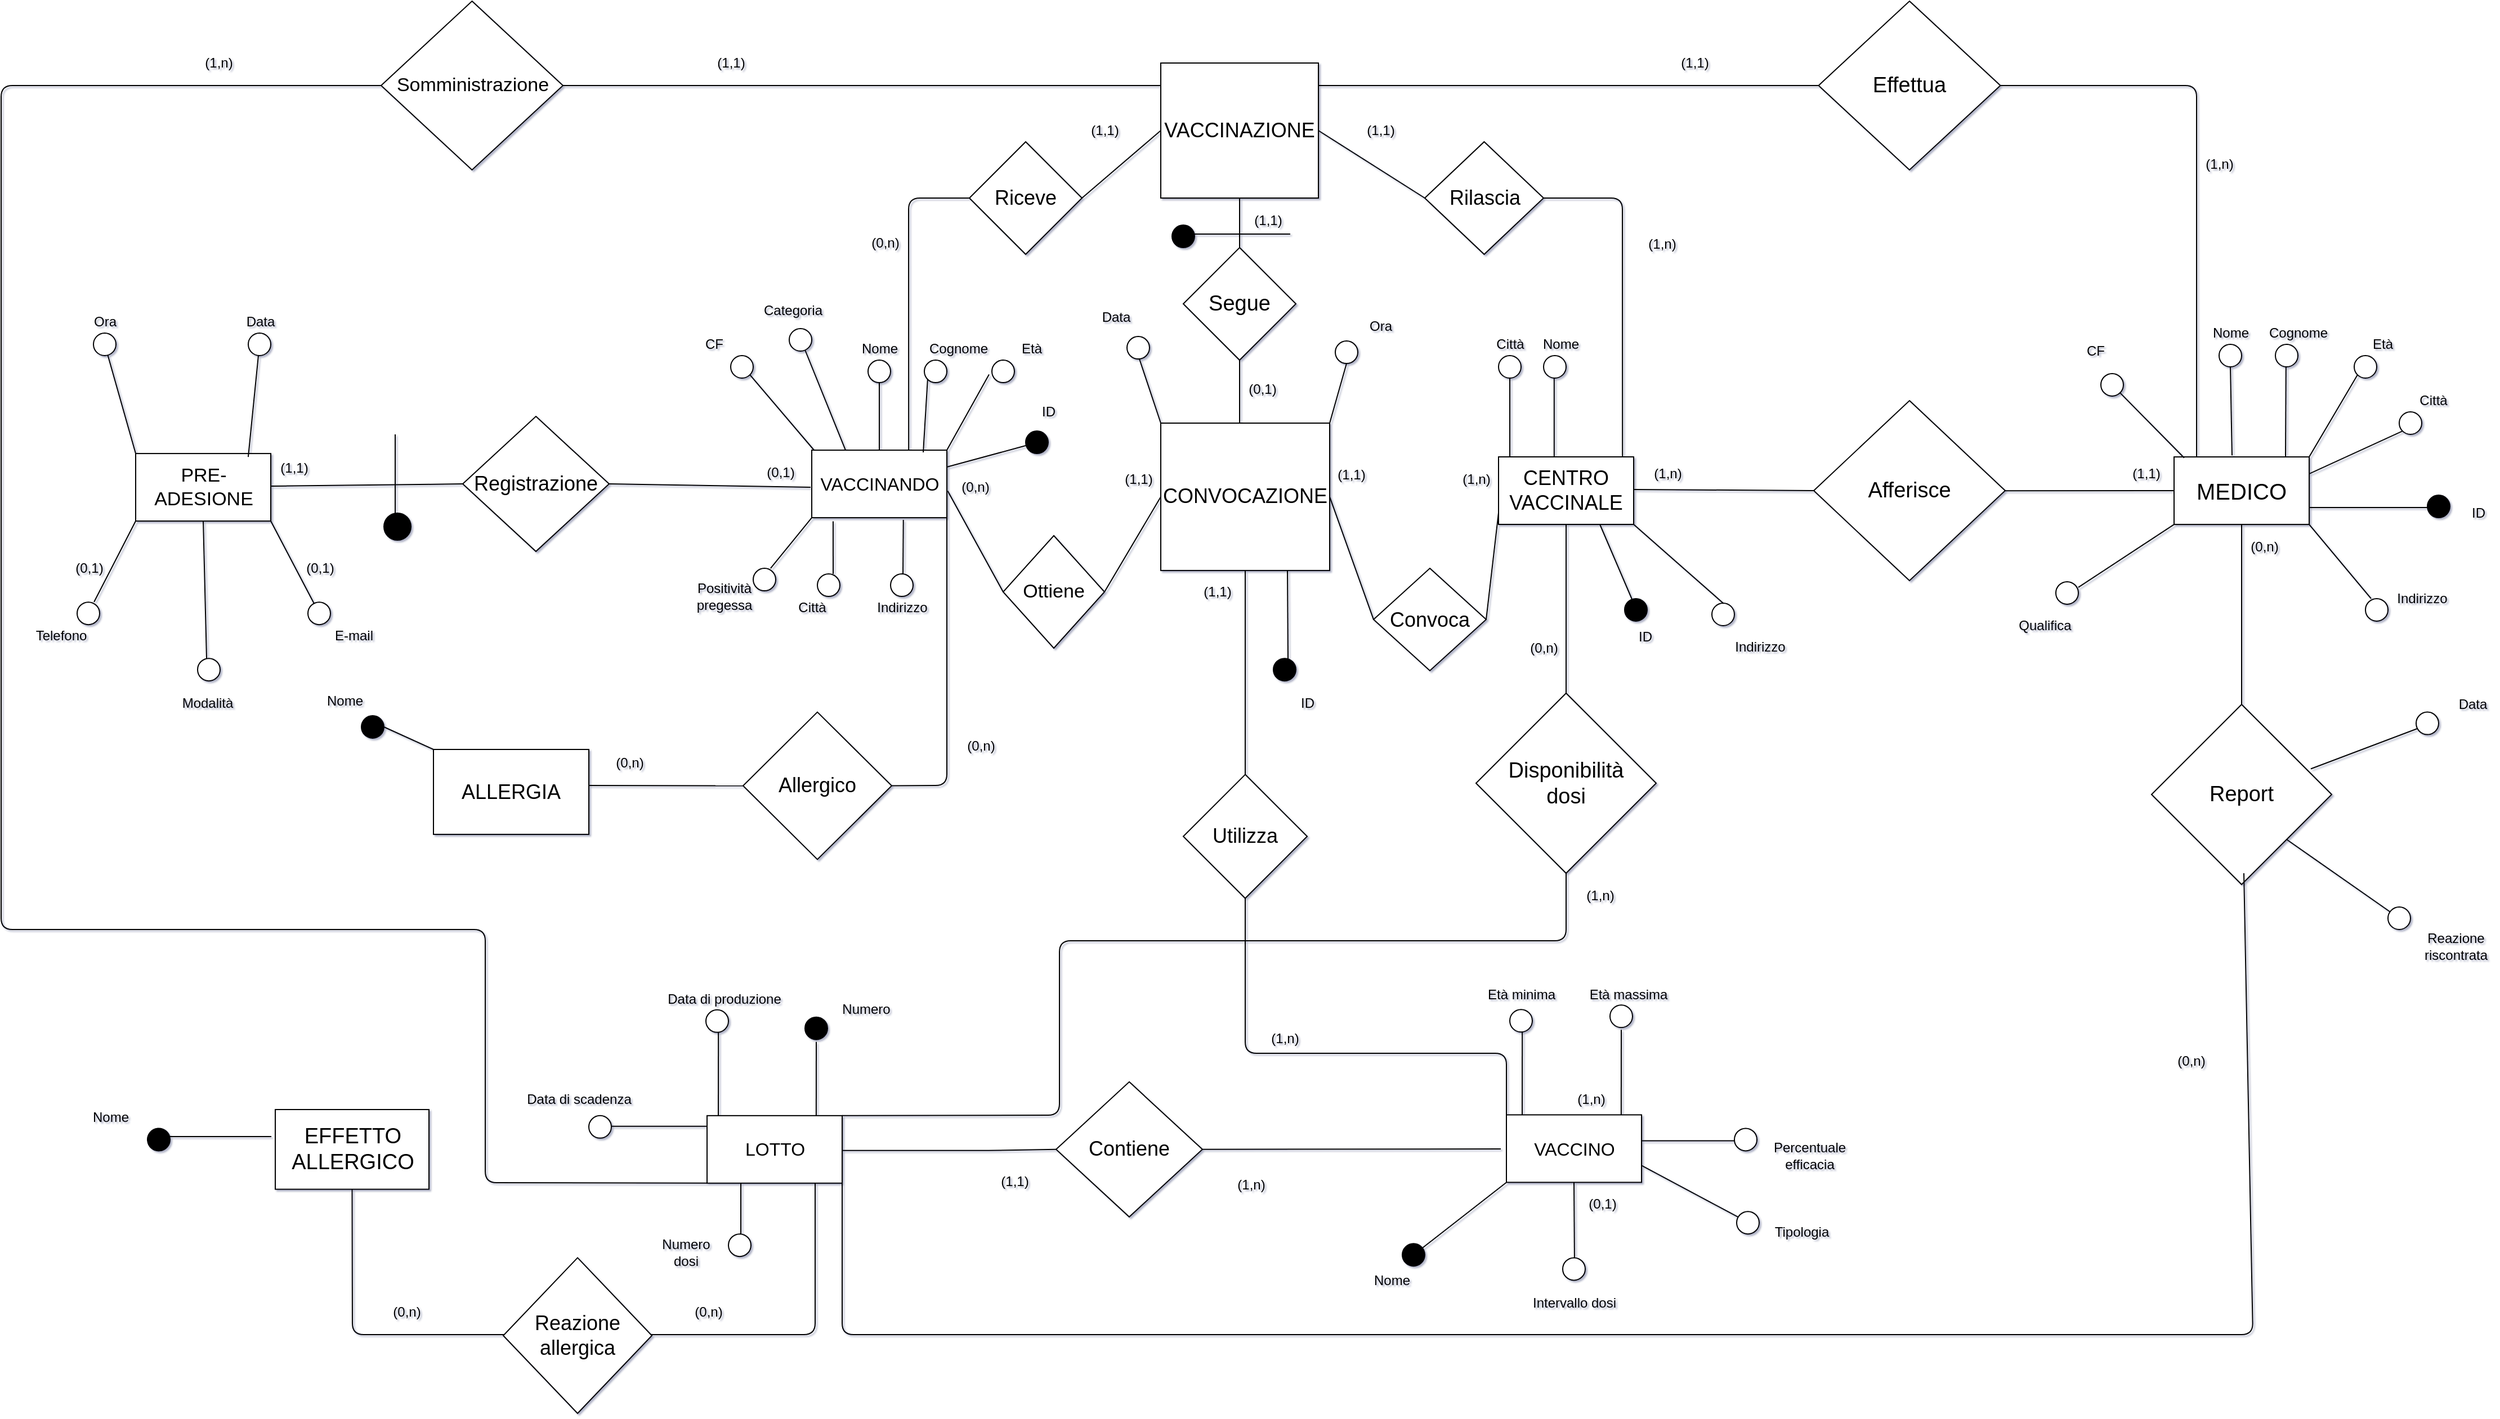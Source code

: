 <mxfile version="14.9.9" type="github" pages="2">
  <diagram id="3u40vcGfyuTVciJH6JJ8" name="ERristr">
    <mxGraphModel dx="2570" dy="1550" grid="1" gridSize="10" guides="1" tooltips="1" connect="1" arrows="1" fold="1" page="0" pageScale="1" pageWidth="1100" pageHeight="850" math="0" shadow="1">
      <root>
        <mxCell id="0" />
        <mxCell id="1" parent="0" />
        <mxCell id="0F26rQ8Cb6kZ93_CO29N-31" value="" style="endArrow=none;html=1;exitX=1.006;exitY=0.81;exitDx=0;exitDy=0;exitPerimeter=0;entryX=0;entryY=0.5;entryDx=0;entryDy=0;" parent="1" source="e-IhfpROFF-9cVEiDw-P-118" target="Ymw58HZMhXYJ-UXBoH49-5" edge="1">
          <mxGeometry width="50" height="50" relative="1" as="geometry">
            <mxPoint x="632.88" y="370.14" as="sourcePoint" />
            <mxPoint x="650" y="490" as="targetPoint" />
          </mxGeometry>
        </mxCell>
        <mxCell id="0F26rQ8Cb6kZ93_CO29N-32" value="&lt;font style=&quot;font-size: 18px&quot;&gt;CONVOCAZIONE&lt;/font&gt;" style="rectangle;whiteSpace=wrap;html=1;strokeWidth=1;fillColor=#FFFFFF;" parent="1" vertex="1">
          <mxGeometry x="780" y="310.0" width="150" height="130.96" as="geometry" />
        </mxCell>
        <mxCell id="0F26rQ8Cb6kZ93_CO29N-33" value="" style="endArrow=none;html=1;exitX=1;exitY=0.5;exitDx=0;exitDy=0;entryX=1.036;entryY=1.364;entryDx=0;entryDy=0;entryPerimeter=0;" parent="1" source="Ymw58HZMhXYJ-UXBoH49-7" target="0F26rQ8Cb6kZ93_CO29N-53" edge="1">
          <mxGeometry width="50" height="50" relative="1" as="geometry">
            <mxPoint x="1050" y="520" as="sourcePoint" />
            <mxPoint x="1077.12" y="369.29" as="targetPoint" />
          </mxGeometry>
        </mxCell>
        <mxCell id="0F26rQ8Cb6kZ93_CO29N-34" value="&lt;font style=&quot;font-size: 18px&quot;&gt;CENTRO VACCINALE&lt;/font&gt;" style="rounded=0;whiteSpace=wrap;html=1;strokeWidth=1;fillColor=#FFFFFF;" parent="1" vertex="1">
          <mxGeometry x="1080" y="340" width="120" height="60" as="geometry" />
        </mxCell>
        <mxCell id="0F26rQ8Cb6kZ93_CO29N-39" value="" style="ellipse;whiteSpace=wrap;html=1;aspect=fixed;strokeWidth=1;" parent="1" vertex="1">
          <mxGeometry x="1080" y="250" width="20" height="20" as="geometry" />
        </mxCell>
        <mxCell id="0F26rQ8Cb6kZ93_CO29N-40" value="" style="ellipse;whiteSpace=wrap;html=1;aspect=fixed;strokeWidth=1;" parent="1" vertex="1">
          <mxGeometry x="1120" y="250" width="20" height="20" as="geometry" />
        </mxCell>
        <mxCell id="0F26rQ8Cb6kZ93_CO29N-41" value="" style="ellipse;whiteSpace=wrap;html=1;aspect=fixed;strokeWidth=1;" parent="1" vertex="1">
          <mxGeometry x="1269.5" y="470" width="20" height="20" as="geometry" />
        </mxCell>
        <mxCell id="0F26rQ8Cb6kZ93_CO29N-42" value="" style="endArrow=none;html=1;entryX=0;entryY=1;entryDx=0;entryDy=0;" parent="1" edge="1">
          <mxGeometry width="50" height="50" relative="1" as="geometry">
            <mxPoint x="1090" y="340" as="sourcePoint" />
            <mxPoint x="1089.999" y="270.001" as="targetPoint" />
            <Array as="points" />
          </mxGeometry>
        </mxCell>
        <mxCell id="0F26rQ8Cb6kZ93_CO29N-43" value="" style="endArrow=none;html=1;entryX=0;entryY=1;entryDx=0;entryDy=0;" parent="1" edge="1">
          <mxGeometry width="50" height="50" relative="1" as="geometry">
            <mxPoint x="1129.41" y="340" as="sourcePoint" />
            <mxPoint x="1129.409" y="270.001" as="targetPoint" />
            <Array as="points" />
          </mxGeometry>
        </mxCell>
        <mxCell id="0F26rQ8Cb6kZ93_CO29N-44" value="" style="endArrow=none;html=1;entryX=1;entryY=1;entryDx=0;entryDy=0;" parent="1" target="0F26rQ8Cb6kZ93_CO29N-34" edge="1">
          <mxGeometry width="50" height="50" relative="1" as="geometry">
            <mxPoint x="1279.5" y="470" as="sourcePoint" />
            <mxPoint x="1279.499" y="400.001" as="targetPoint" />
            <Array as="points" />
          </mxGeometry>
        </mxCell>
        <mxCell id="0F26rQ8Cb6kZ93_CO29N-46" value="Città" style="text;html=1;align=center;verticalAlign=middle;resizable=0;points=[];autosize=1;strokeColor=none;" parent="1" vertex="1">
          <mxGeometry x="1070" y="230" width="40" height="20" as="geometry" />
        </mxCell>
        <mxCell id="0F26rQ8Cb6kZ93_CO29N-47" value="Nome" style="text;html=1;align=center;verticalAlign=middle;resizable=0;points=[];autosize=1;strokeColor=none;" parent="1" vertex="1">
          <mxGeometry x="1110" y="230" width="50" height="20" as="geometry" />
        </mxCell>
        <mxCell id="0F26rQ8Cb6kZ93_CO29N-53" value="(1,n)" style="text;html=1;align=center;verticalAlign=middle;resizable=0;points=[];autosize=1;strokeColor=none;" parent="1" vertex="1">
          <mxGeometry x="1040" y="350" width="40" height="20" as="geometry" />
        </mxCell>
        <mxCell id="0F26rQ8Cb6kZ93_CO29N-54" value="" style="endArrow=none;html=1;exitX=0.384;exitY=0.024;exitDx=0;exitDy=0;exitPerimeter=0;entryX=0;entryY=0.5;entryDx=0;entryDy=0;" parent="1" target="Ymw58HZMhXYJ-UXBoH49-3" edge="1">
          <mxGeometry width="50" height="50" relative="1" as="geometry">
            <mxPoint x="556.08" y="341.44" as="sourcePoint" />
            <mxPoint x="556" y="100" as="targetPoint" />
            <Array as="points">
              <mxPoint x="556" y="110" />
            </Array>
          </mxGeometry>
        </mxCell>
        <mxCell id="0F26rQ8Cb6kZ93_CO29N-55" value="" style="endArrow=none;html=1;exitX=0.384;exitY=0.024;exitDx=0;exitDy=0;exitPerimeter=0;entryX=1;entryY=0.5;entryDx=0;entryDy=0;" parent="1" target="Ymw58HZMhXYJ-UXBoH49-1" edge="1">
          <mxGeometry width="50" height="50" relative="1" as="geometry">
            <mxPoint x="1190.08" y="340.0" as="sourcePoint" />
            <mxPoint x="1190" y="108.56" as="targetPoint" />
            <Array as="points">
              <mxPoint x="1190" y="110" />
            </Array>
          </mxGeometry>
        </mxCell>
        <mxCell id="0F26rQ8Cb6kZ93_CO29N-56" value="" style="endArrow=none;html=1;exitX=0;exitY=0.5;exitDx=0;exitDy=0;entryX=1;entryY=0.5;entryDx=0;entryDy=0;" parent="1" source="0F26rQ8Cb6kZ93_CO29N-58" target="Ymw58HZMhXYJ-UXBoH49-3" edge="1">
          <mxGeometry width="50" height="50" relative="1" as="geometry">
            <mxPoint x="780" y="110" as="sourcePoint" />
            <mxPoint x="560" y="110" as="targetPoint" />
          </mxGeometry>
        </mxCell>
        <mxCell id="0F26rQ8Cb6kZ93_CO29N-57" value="" style="endArrow=none;html=1;entryX=1;entryY=0.5;entryDx=0;entryDy=0;exitX=0;exitY=0.5;exitDx=0;exitDy=0;" parent="1" source="Ymw58HZMhXYJ-UXBoH49-1" target="0F26rQ8Cb6kZ93_CO29N-58" edge="1">
          <mxGeometry width="50" height="50" relative="1" as="geometry">
            <mxPoint x="1190" y="110" as="sourcePoint" />
            <mxPoint x="950" y="110" as="targetPoint" />
            <Array as="points" />
          </mxGeometry>
        </mxCell>
        <mxCell id="0F26rQ8Cb6kZ93_CO29N-58" value="&lt;font style=&quot;font-size: 18px&quot;&gt;VACCINAZIONE&lt;/font&gt;" style="rectangle;whiteSpace=wrap;html=1;strokeWidth=1;fillColor=#FFFFFF;" parent="1" vertex="1">
          <mxGeometry x="780" y="-10" width="140" height="120" as="geometry" />
        </mxCell>
        <mxCell id="0F26rQ8Cb6kZ93_CO29N-76" value="Indirizzo" style="text;html=1;align=center;verticalAlign=middle;resizable=0;points=[];autosize=1;strokeColor=none;" parent="1" vertex="1">
          <mxGeometry x="1282" y="499.08" width="60" height="20" as="geometry" />
        </mxCell>
        <mxCell id="0F26rQ8Cb6kZ93_CO29N-77" value="" style="endArrow=none;html=1;exitX=1.024;exitY=0.507;exitDx=0;exitDy=0;exitPerimeter=0;entryX=0;entryY=0.5;entryDx=0;entryDy=0;" parent="1" target="0F26rQ8Cb6kZ93_CO29N-79" edge="1">
          <mxGeometry width="50" height="50" relative="1" as="geometry">
            <mxPoint x="1200" y="368.96" as="sourcePoint" />
            <mxPoint x="1357.12" y="368.82" as="targetPoint" />
          </mxGeometry>
        </mxCell>
        <mxCell id="0F26rQ8Cb6kZ93_CO29N-78" value="&lt;div&gt;&lt;font style=&quot;font-size: 19px&quot;&gt;Disponibilità &lt;br&gt;&lt;/font&gt;&lt;/div&gt;&lt;div&gt;&lt;font style=&quot;font-size: 19px&quot;&gt;dosi&lt;/font&gt;&lt;/div&gt;" style="rhombus;whiteSpace=wrap;html=1;strokeWidth=1;fillColor=#FFFFFF;" parent="1" vertex="1">
          <mxGeometry x="1060" y="550" width="160" height="160" as="geometry" />
        </mxCell>
        <mxCell id="0F26rQ8Cb6kZ93_CO29N-79" value="&lt;font style=&quot;font-size: 19px&quot;&gt;Afferisce&lt;/font&gt;" style="rhombus;whiteSpace=wrap;html=1;strokeWidth=1;fillColor=#FFFFFF;" parent="1" vertex="1">
          <mxGeometry x="1360" y="290" width="170" height="160" as="geometry" />
        </mxCell>
        <mxCell id="0F26rQ8Cb6kZ93_CO29N-80" value="" style="endArrow=none;html=1;exitX=1.024;exitY=0.507;exitDx=0;exitDy=0;exitPerimeter=0;" parent="1" edge="1">
          <mxGeometry width="50" height="50" relative="1" as="geometry">
            <mxPoint x="1530" y="370.14" as="sourcePoint" />
            <mxPoint x="1687.12" y="370.0" as="targetPoint" />
          </mxGeometry>
        </mxCell>
        <mxCell id="0F26rQ8Cb6kZ93_CO29N-111" value="" style="endArrow=none;html=1;exitX=0.5;exitY=1;exitDx=0;exitDy=0;entryX=0.5;entryY=0;entryDx=0;entryDy=0;" parent="1" source="0F26rQ8Cb6kZ93_CO29N-34" target="0F26rQ8Cb6kZ93_CO29N-78" edge="1">
          <mxGeometry width="50" height="50" relative="1" as="geometry">
            <mxPoint x="1150" y="479.55" as="sourcePoint" />
            <mxPoint x="1307.12" y="479.41" as="targetPoint" />
          </mxGeometry>
        </mxCell>
        <mxCell id="0F26rQ8Cb6kZ93_CO29N-112" value="" style="endArrow=none;html=1;exitX=0.5;exitY=1;exitDx=0;exitDy=0;entryX=1;entryY=0;entryDx=0;entryDy=0;" parent="1" target="0F26rQ8Cb6kZ93_CO29N-169" edge="1">
          <mxGeometry width="50" height="50" relative="1" as="geometry">
            <mxPoint x="1140" y="710" as="sourcePoint" />
            <mxPoint x="1142" y="929" as="targetPoint" />
            <Array as="points">
              <mxPoint x="1140" y="770" />
              <mxPoint x="690" y="770" />
              <mxPoint x="690" y="925" />
            </Array>
          </mxGeometry>
        </mxCell>
        <mxCell id="0F26rQ8Cb6kZ93_CO29N-124" value="(1,n)" style="text;html=1;align=center;verticalAlign=middle;resizable=0;points=[];autosize=1;strokeColor=none;" parent="1" vertex="1">
          <mxGeometry x="1212" y="346" width="35" height="18" as="geometry" />
        </mxCell>
        <mxCell id="0F26rQ8Cb6kZ93_CO29N-125" value="(0,n)" style="text;html=1;align=center;verticalAlign=middle;resizable=0;points=[];autosize=1;strokeColor=none;" parent="1" vertex="1">
          <mxGeometry x="1102" y="501.08" width="35" height="18" as="geometry" />
        </mxCell>
        <mxCell id="0F26rQ8Cb6kZ93_CO29N-141" value="" style="endArrow=none;html=1;entryX=1;entryY=0.5;entryDx=0;entryDy=0;" parent="1" target="0F26rQ8Cb6kZ93_CO29N-168" edge="1">
          <mxGeometry width="50" height="50" relative="1" as="geometry">
            <mxPoint x="1082" y="955" as="sourcePoint" />
            <mxPoint x="830" y="929" as="targetPoint" />
          </mxGeometry>
        </mxCell>
        <mxCell id="0F26rQ8Cb6kZ93_CO29N-143" value="" style="endArrow=none;html=1;exitX=0;exitY=0.5;exitDx=0;exitDy=0;" parent="1" source="0F26rQ8Cb6kZ93_CO29N-168" edge="1">
          <mxGeometry width="50" height="50" relative="1" as="geometry">
            <mxPoint x="647" y="955.83" as="sourcePoint" />
            <mxPoint x="507" y="956.42" as="targetPoint" />
            <Array as="points">
              <mxPoint x="627" y="956.42" />
              <mxPoint x="457" y="956.42" />
            </Array>
          </mxGeometry>
        </mxCell>
        <mxCell id="0F26rQ8Cb6kZ93_CO29N-145" value="" style="endArrow=none;html=1;entryX=0.5;entryY=1;entryDx=0;entryDy=0;" parent="1" target="q9LDl1yz-0mYo0iGjOJ9-22" edge="1">
          <mxGeometry width="50" height="50" relative="1" as="geometry">
            <mxPoint x="473" y="985.42" as="sourcePoint" />
            <mxPoint x="60" y="1120" as="targetPoint" />
            <Array as="points">
              <mxPoint x="473" y="1120" />
              <mxPoint x="62" y="1120" />
            </Array>
          </mxGeometry>
        </mxCell>
        <mxCell id="0F26rQ8Cb6kZ93_CO29N-146" value="" style="endArrow=none;html=1;entryX=0.721;entryY=-0.003;entryDx=0;entryDy=0;entryPerimeter=0;" parent="1" edge="1">
          <mxGeometry width="50" height="50" relative="1" as="geometry">
            <mxPoint x="474" y="859.84" as="sourcePoint" />
            <mxPoint x="473.935" y="935.42" as="targetPoint" />
          </mxGeometry>
        </mxCell>
        <mxCell id="0F26rQ8Cb6kZ93_CO29N-147" value="" style="endArrow=none;html=1;entryX=0.721;entryY=-0.003;entryDx=0;entryDy=0;entryPerimeter=0;" parent="1" edge="1">
          <mxGeometry width="50" height="50" relative="1" as="geometry">
            <mxPoint x="387.07" y="849.84" as="sourcePoint" />
            <mxPoint x="387.005" y="925.42" as="targetPoint" />
          </mxGeometry>
        </mxCell>
        <mxCell id="0F26rQ8Cb6kZ93_CO29N-148" value="" style="ellipse;whiteSpace=wrap;html=1;aspect=fixed;strokeWidth=1;fillColor=#000000;" parent="1" vertex="1">
          <mxGeometry x="464" y="837.84" width="20" height="20" as="geometry" />
        </mxCell>
        <mxCell id="0F26rQ8Cb6kZ93_CO29N-149" value="" style="ellipse;whiteSpace=wrap;html=1;aspect=fixed;strokeWidth=1;" parent="1" vertex="1">
          <mxGeometry x="376" y="831.42" width="20" height="20" as="geometry" />
        </mxCell>
        <mxCell id="0F26rQ8Cb6kZ93_CO29N-150" value="Data di produzione" style="text;html=1;align=center;verticalAlign=middle;resizable=0;points=[];autosize=1;strokeColor=none;" parent="1" vertex="1">
          <mxGeometry x="337" y="813.42" width="110" height="18" as="geometry" />
        </mxCell>
        <mxCell id="0F26rQ8Cb6kZ93_CO29N-151" value="Numero" style="text;html=1;align=center;verticalAlign=middle;resizable=0;points=[];autosize=1;strokeColor=none;" parent="1" vertex="1">
          <mxGeometry x="488" y="820.84" width="60" height="20" as="geometry" />
        </mxCell>
        <mxCell id="0F26rQ8Cb6kZ93_CO29N-154" value="" style="endArrow=none;html=1;" parent="1" edge="1">
          <mxGeometry width="50" height="50" relative="1" as="geometry">
            <mxPoint x="292" y="934.83" as="sourcePoint" />
            <mxPoint x="377" y="934.83" as="targetPoint" />
          </mxGeometry>
        </mxCell>
        <mxCell id="0F26rQ8Cb6kZ93_CO29N-155" value="" style="ellipse;whiteSpace=wrap;html=1;aspect=fixed;strokeWidth=1;fillColor=#FFFFFF;" parent="1" vertex="1">
          <mxGeometry x="272" y="925.42" width="20" height="20" as="geometry" />
        </mxCell>
        <mxCell id="0F26rQ8Cb6kZ93_CO29N-156" value="Data di scadenza" style="text;html=1;align=center;verticalAlign=middle;resizable=0;points=[];autosize=1;strokeColor=none;" parent="1" vertex="1">
          <mxGeometry x="208" y="901.42" width="110" height="20" as="geometry" />
        </mxCell>
        <mxCell id="0F26rQ8Cb6kZ93_CO29N-159" value="(1,n)" style="text;html=1;align=center;verticalAlign=middle;resizable=0;points=[];autosize=1;strokeColor=none;" parent="1" vertex="1">
          <mxGeometry x="840" y="976.71" width="40" height="20" as="geometry" />
        </mxCell>
        <mxCell id="0F26rQ8Cb6kZ93_CO29N-160" value="(0,n)" style="text;html=1;align=center;verticalAlign=middle;resizable=0;points=[];autosize=1;strokeColor=none;" parent="1" vertex="1">
          <mxGeometry x="358" y="1090" width="40" height="20" as="geometry" />
        </mxCell>
        <mxCell id="0F26rQ8Cb6kZ93_CO29N-168" value="&lt;font style=&quot;font-size: 18px&quot;&gt;Contiene&lt;/font&gt;" style="rhombus;whiteSpace=wrap;html=1;strokeWidth=1;fillColor=#FFFFFF;" parent="1" vertex="1">
          <mxGeometry x="687" y="895.42" width="130" height="120" as="geometry" />
        </mxCell>
        <mxCell id="0F26rQ8Cb6kZ93_CO29N-169" value="" style="rounded=0;whiteSpace=wrap;html=1;" parent="1" vertex="1">
          <mxGeometry x="377" y="925.42" width="120" height="60" as="geometry" />
        </mxCell>
        <mxCell id="0F26rQ8Cb6kZ93_CO29N-170" value="LOTTO" style="text;html=1;resizable=0;autosize=1;align=center;verticalAlign=middle;points=[];fillColor=none;strokeColor=none;rounded=0;fontSize=16;" parent="1" vertex="1">
          <mxGeometry x="402" y="945.42" width="70" height="20" as="geometry" />
        </mxCell>
        <mxCell id="0F26rQ8Cb6kZ93_CO29N-195" value="&lt;font style=&quot;font-size: 18px&quot;&gt;Registrazione&lt;/font&gt;" style="rhombus;whiteSpace=wrap;html=1;strokeWidth=1;fillColor=#FFFFFF;" parent="1" vertex="1">
          <mxGeometry x="160" y="304.04" width="130" height="120" as="geometry" />
        </mxCell>
        <mxCell id="0F26rQ8Cb6kZ93_CO29N-196" value="" style="endArrow=none;html=1;entryX=0;entryY=0.5;entryDx=0;entryDy=0;" parent="1" target="0F26rQ8Cb6kZ93_CO29N-195" edge="1">
          <mxGeometry width="50" height="50" relative="1" as="geometry">
            <mxPoint x="-10" y="366" as="sourcePoint" />
            <mxPoint x="190" y="366" as="targetPoint" />
          </mxGeometry>
        </mxCell>
        <mxCell id="4PJkP2hZGQYC7vFWOn__-1" value="(1,n)" style="text;html=1;align=center;verticalAlign=middle;resizable=0;points=[];autosize=1;strokeColor=none;" parent="1" vertex="1">
          <mxGeometry x="1207" y="142" width="35" height="18" as="geometry" />
        </mxCell>
        <mxCell id="4PJkP2hZGQYC7vFWOn__-6" value="&lt;font style=&quot;font-size: 19px&quot;&gt;Report&lt;/font&gt;" style="rhombus;whiteSpace=wrap;html=1;strokeWidth=1;fillColor=#FFFFFF;" parent="1" vertex="1">
          <mxGeometry x="1660" y="560" width="160" height="160" as="geometry" />
        </mxCell>
        <mxCell id="e-IhfpROFF-9cVEiDw-P-52" value="&lt;font style=&quot;font-size: 17px&quot;&gt;PRE-ADESIONE&lt;/font&gt;" style="rounded=0;whiteSpace=wrap;html=1;" parent="1" vertex="1">
          <mxGeometry x="-130.5" y="337.04" width="120" height="60" as="geometry" />
        </mxCell>
        <mxCell id="e-IhfpROFF-9cVEiDw-P-53" value="" style="endArrow=none;html=1;exitX=0.669;exitY=0.192;exitDx=0;exitDy=0;exitPerimeter=0;" parent="1" edge="1">
          <mxGeometry width="50" height="50" relative="1" as="geometry">
            <mxPoint x="-30.53" y="340.04" as="sourcePoint" />
            <mxPoint x="-20.5" y="240.0" as="targetPoint" />
          </mxGeometry>
        </mxCell>
        <mxCell id="e-IhfpROFF-9cVEiDw-P-54" value="" style="ellipse;whiteSpace=wrap;html=1;aspect=fixed;strokeWidth=1;" parent="1" vertex="1">
          <mxGeometry x="-30.5" y="230.0" width="20" height="20" as="geometry" />
        </mxCell>
        <mxCell id="e-IhfpROFF-9cVEiDw-P-55" value="Data " style="text;html=1;align=center;verticalAlign=middle;resizable=0;points=[];autosize=1;strokeColor=none;" parent="1" vertex="1">
          <mxGeometry x="-40.5" y="210.0" width="40" height="20" as="geometry" />
        </mxCell>
        <mxCell id="e-IhfpROFF-9cVEiDw-P-56" value="" style="endArrow=none;html=1;exitX=0;exitY=0;exitDx=0;exitDy=0;" parent="1" edge="1">
          <mxGeometry width="50" height="50" relative="1" as="geometry">
            <mxPoint x="-130.5" y="337.04" as="sourcePoint" />
            <mxPoint x="-158" y="240.0" as="targetPoint" />
          </mxGeometry>
        </mxCell>
        <mxCell id="e-IhfpROFF-9cVEiDw-P-57" value="" style="ellipse;whiteSpace=wrap;html=1;aspect=fixed;strokeWidth=1;" parent="1" vertex="1">
          <mxGeometry x="-168" y="230.0" width="20" height="20" as="geometry" />
        </mxCell>
        <mxCell id="e-IhfpROFF-9cVEiDw-P-58" value="Ora" style="text;html=1;align=center;verticalAlign=middle;resizable=0;points=[];autosize=1;strokeColor=none;" parent="1" vertex="1">
          <mxGeometry x="-178" y="210.0" width="40" height="20" as="geometry" />
        </mxCell>
        <mxCell id="e-IhfpROFF-9cVEiDw-P-61" value="(1,1)" style="text;html=1;align=center;verticalAlign=middle;resizable=0;points=[];autosize=1;strokeColor=none;" parent="1" vertex="1">
          <mxGeometry x="-10.5" y="340.04" width="40" height="20" as="geometry" />
        </mxCell>
        <mxCell id="e-IhfpROFF-9cVEiDw-P-64" value="" style="endArrow=none;html=1;entryX=0;entryY=1;entryDx=0;entryDy=0;" parent="1" target="e-IhfpROFF-9cVEiDw-P-52" edge="1">
          <mxGeometry width="50" height="50" relative="1" as="geometry">
            <mxPoint x="-167.5" y="469.04" as="sourcePoint" />
            <mxPoint x="-148" y="250.0" as="targetPoint" />
          </mxGeometry>
        </mxCell>
        <mxCell id="e-IhfpROFF-9cVEiDw-P-65" value="" style="endArrow=none;html=1;entryX=1;entryY=1;entryDx=0;entryDy=0;" parent="1" target="e-IhfpROFF-9cVEiDw-P-52" edge="1">
          <mxGeometry width="50" height="50" relative="1" as="geometry">
            <mxPoint x="32.5" y="479.04" as="sourcePoint" />
            <mxPoint x="22.5" y="549.04" as="targetPoint" />
          </mxGeometry>
        </mxCell>
        <mxCell id="e-IhfpROFF-9cVEiDw-P-66" value="" style="endArrow=none;html=1;entryX=0.5;entryY=1;entryDx=0;entryDy=0;" parent="1" target="e-IhfpROFF-9cVEiDw-P-52" edge="1">
          <mxGeometry width="50" height="50" relative="1" as="geometry">
            <mxPoint x="-67.5" y="519.04" as="sourcePoint" />
            <mxPoint x="22.5" y="549.04" as="targetPoint" />
          </mxGeometry>
        </mxCell>
        <mxCell id="e-IhfpROFF-9cVEiDw-P-67" value="" style="ellipse;whiteSpace=wrap;html=1;aspect=fixed;strokeWidth=1;" parent="1" vertex="1">
          <mxGeometry x="22.5" y="469.08" width="20" height="20" as="geometry" />
        </mxCell>
        <mxCell id="e-IhfpROFF-9cVEiDw-P-68" value="" style="ellipse;whiteSpace=wrap;html=1;aspect=fixed;strokeWidth=1;" parent="1" vertex="1">
          <mxGeometry x="-75.5" y="519.08" width="20" height="20" as="geometry" />
        </mxCell>
        <mxCell id="e-IhfpROFF-9cVEiDw-P-69" value="" style="ellipse;whiteSpace=wrap;html=1;aspect=fixed;strokeWidth=1;" parent="1" vertex="1">
          <mxGeometry x="-182.5" y="469.08" width="20" height="20" as="geometry" />
        </mxCell>
        <mxCell id="e-IhfpROFF-9cVEiDw-P-70" value="Telefono" style="text;html=1;align=center;verticalAlign=middle;resizable=0;points=[];autosize=1;strokeColor=none;" parent="1" vertex="1">
          <mxGeometry x="-227.5" y="489.04" width="60" height="20" as="geometry" />
        </mxCell>
        <mxCell id="e-IhfpROFF-9cVEiDw-P-71" value="E-mail" style="text;html=1;align=center;verticalAlign=middle;resizable=0;points=[];autosize=1;strokeColor=none;" parent="1" vertex="1">
          <mxGeometry x="37.5" y="489.04" width="50" height="20" as="geometry" />
        </mxCell>
        <mxCell id="e-IhfpROFF-9cVEiDw-P-72" value="(0,1)" style="text;html=1;align=center;verticalAlign=middle;resizable=0;points=[];autosize=1;strokeColor=none;" parent="1" vertex="1">
          <mxGeometry x="12.5" y="429.04" width="40" height="20" as="geometry" />
        </mxCell>
        <mxCell id="e-IhfpROFF-9cVEiDw-P-73" value="(0,1)" style="text;html=1;align=center;verticalAlign=middle;resizable=0;points=[];autosize=1;strokeColor=none;" parent="1" vertex="1">
          <mxGeometry x="-192.5" y="429.04" width="40" height="20" as="geometry" />
        </mxCell>
        <mxCell id="e-IhfpROFF-9cVEiDw-P-74" value="Modalità" style="text;html=1;align=center;verticalAlign=middle;resizable=0;points=[];autosize=1;strokeColor=none;" parent="1" vertex="1">
          <mxGeometry x="-97.5" y="549.04" width="60" height="20" as="geometry" />
        </mxCell>
        <mxCell id="e-IhfpROFF-9cVEiDw-P-117" value="" style="rounded=0;whiteSpace=wrap;html=1;" parent="1" vertex="1">
          <mxGeometry x="470" y="334.04" width="120" height="60" as="geometry" />
        </mxCell>
        <mxCell id="e-IhfpROFF-9cVEiDw-P-118" value="VACCINANDO" style="text;html=1;resizable=0;autosize=1;align=center;verticalAlign=middle;points=[];fillColor=none;strokeColor=none;rounded=0;fontSize=16;" parent="1" vertex="1">
          <mxGeometry x="470" y="354.04" width="120" height="20" as="geometry" />
        </mxCell>
        <mxCell id="e-IhfpROFF-9cVEiDw-P-119" value="" style="ellipse;whiteSpace=wrap;html=1;aspect=fixed;strokeWidth=1;fillColor=#FFFFFF;" parent="1" vertex="1">
          <mxGeometry x="398" y="250.0" width="20" height="20" as="geometry" />
        </mxCell>
        <mxCell id="e-IhfpROFF-9cVEiDw-P-120" value="" style="endArrow=none;html=1;entryX=1;entryY=1;entryDx=0;entryDy=0;" parent="1" target="e-IhfpROFF-9cVEiDw-P-119" edge="1">
          <mxGeometry width="50" height="50" relative="1" as="geometry">
            <mxPoint x="472" y="334.0" as="sourcePoint" />
            <mxPoint x="480.0" y="274.04" as="targetPoint" />
          </mxGeometry>
        </mxCell>
        <mxCell id="e-IhfpROFF-9cVEiDw-P-121" value="&lt;div&gt;CF&lt;/div&gt;" style="text;html=1;align=center;verticalAlign=middle;resizable=0;points=[];autosize=1;strokeColor=none;" parent="1" vertex="1">
          <mxGeometry x="368" y="230" width="30" height="20" as="geometry" />
        </mxCell>
        <mxCell id="e-IhfpROFF-9cVEiDw-P-122" value="" style="ellipse;whiteSpace=wrap;html=1;aspect=fixed;strokeWidth=1;" parent="1" vertex="1">
          <mxGeometry x="520" y="254.04" width="20" height="20" as="geometry" />
        </mxCell>
        <mxCell id="e-IhfpROFF-9cVEiDw-P-123" value="" style="endArrow=none;html=1;entryX=0.5;entryY=1;entryDx=0;entryDy=0;" parent="1" source="e-IhfpROFF-9cVEiDw-P-117" target="e-IhfpROFF-9cVEiDw-P-122" edge="1">
          <mxGeometry width="50" height="50" relative="1" as="geometry">
            <mxPoint x="880" y="424.04" as="sourcePoint" />
            <mxPoint x="930" y="374.04" as="targetPoint" />
          </mxGeometry>
        </mxCell>
        <mxCell id="e-IhfpROFF-9cVEiDw-P-124" value="Nome" style="text;html=1;align=center;verticalAlign=middle;resizable=0;points=[];autosize=1;strokeColor=none;" parent="1" vertex="1">
          <mxGeometry x="505" y="234.04" width="50" height="20" as="geometry" />
        </mxCell>
        <mxCell id="e-IhfpROFF-9cVEiDw-P-125" value="" style="ellipse;whiteSpace=wrap;html=1;aspect=fixed;strokeWidth=1;" parent="1" vertex="1">
          <mxGeometry x="570" y="254.04" width="20" height="20" as="geometry" />
        </mxCell>
        <mxCell id="e-IhfpROFF-9cVEiDw-P-126" value="" style="ellipse;whiteSpace=wrap;html=1;aspect=fixed;strokeWidth=1;" parent="1" vertex="1">
          <mxGeometry x="630" y="254.04" width="20" height="20" as="geometry" />
        </mxCell>
        <mxCell id="e-IhfpROFF-9cVEiDw-P-127" value="" style="endArrow=none;html=1;entryX=0;entryY=1;entryDx=0;entryDy=0;exitX=0.825;exitY=0.033;exitDx=0;exitDy=0;exitPerimeter=0;" parent="1" source="e-IhfpROFF-9cVEiDw-P-117" target="e-IhfpROFF-9cVEiDw-P-125" edge="1">
          <mxGeometry width="50" height="50" relative="1" as="geometry">
            <mxPoint x="540" y="344.04" as="sourcePoint" />
            <mxPoint x="540" y="284.04" as="targetPoint" />
            <Array as="points" />
          </mxGeometry>
        </mxCell>
        <mxCell id="e-IhfpROFF-9cVEiDw-P-128" value="" style="endArrow=none;html=1;exitX=1.021;exitY=-0.135;exitDx=0;exitDy=0;exitPerimeter=0;" parent="1" edge="1">
          <mxGeometry width="50" height="50" relative="1" as="geometry">
            <mxPoint x="590.0" y="334.04" as="sourcePoint" />
            <mxPoint x="627.48" y="266.74" as="targetPoint" />
          </mxGeometry>
        </mxCell>
        <mxCell id="e-IhfpROFF-9cVEiDw-P-129" value="Cognome" style="text;html=1;align=center;verticalAlign=middle;resizable=0;points=[];autosize=1;strokeColor=none;" parent="1" vertex="1">
          <mxGeometry x="565" y="234.04" width="70" height="20" as="geometry" />
        </mxCell>
        <mxCell id="e-IhfpROFF-9cVEiDw-P-130" value="Età" style="text;html=1;align=center;verticalAlign=middle;resizable=0;points=[];autosize=1;strokeColor=none;" parent="1" vertex="1">
          <mxGeometry x="650" y="234.04" width="30" height="20" as="geometry" />
        </mxCell>
        <mxCell id="e-IhfpROFF-9cVEiDw-P-131" value="" style="endArrow=none;html=1;exitX=1;exitY=1;exitDx=0;exitDy=0;entryX=1;entryY=0.5;entryDx=0;entryDy=0;" parent="1" source="e-IhfpROFF-9cVEiDw-P-117" target="q9LDl1yz-0mYo0iGjOJ9-15" edge="1">
          <mxGeometry width="50" height="50" relative="1" as="geometry">
            <mxPoint x="602.52" y="361.34" as="sourcePoint" />
            <mxPoint x="590" y="540" as="targetPoint" />
            <Array as="points">
              <mxPoint x="590" y="632" />
            </Array>
          </mxGeometry>
        </mxCell>
        <mxCell id="e-IhfpROFF-9cVEiDw-P-134" value="(0,n)" style="text;html=1;align=center;verticalAlign=middle;resizable=0;points=[];autosize=1;strokeColor=none;" parent="1" vertex="1">
          <mxGeometry x="600" y="586.81" width="40" height="20" as="geometry" />
        </mxCell>
        <mxCell id="e-IhfpROFF-9cVEiDw-P-135" value="" style="endArrow=none;html=1;exitX=0.678;exitY=1.033;exitDx=0;exitDy=0;exitPerimeter=0;" parent="1" source="e-IhfpROFF-9cVEiDw-P-117" edge="1">
          <mxGeometry width="50" height="50" relative="1" as="geometry">
            <mxPoint x="600" y="404.04" as="sourcePoint" />
            <mxPoint x="551" y="444.04" as="targetPoint" />
          </mxGeometry>
        </mxCell>
        <mxCell id="e-IhfpROFF-9cVEiDw-P-136" value="" style="endArrow=none;html=1;exitX=0.158;exitY=1.053;exitDx=0;exitDy=0;exitPerimeter=0;" parent="1" source="e-IhfpROFF-9cVEiDw-P-117" edge="1">
          <mxGeometry width="50" height="50" relative="1" as="geometry">
            <mxPoint x="610" y="414.04" as="sourcePoint" />
            <mxPoint x="489.0" y="444.04" as="targetPoint" />
          </mxGeometry>
        </mxCell>
        <mxCell id="e-IhfpROFF-9cVEiDw-P-137" value="" style="ellipse;whiteSpace=wrap;html=1;aspect=fixed;strokeWidth=1;" parent="1" vertex="1">
          <mxGeometry x="540" y="444.04" width="20" height="20" as="geometry" />
        </mxCell>
        <mxCell id="e-IhfpROFF-9cVEiDw-P-138" value="" style="ellipse;whiteSpace=wrap;html=1;aspect=fixed;strokeWidth=1;" parent="1" vertex="1">
          <mxGeometry x="475" y="444.04" width="20" height="20" as="geometry" />
        </mxCell>
        <mxCell id="e-IhfpROFF-9cVEiDw-P-139" value="Indirizzo" style="text;html=1;align=center;verticalAlign=middle;resizable=0;points=[];autosize=1;strokeColor=none;" parent="1" vertex="1">
          <mxGeometry x="520" y="464.04" width="60" height="20" as="geometry" />
        </mxCell>
        <mxCell id="e-IhfpROFF-9cVEiDw-P-140" value="Città" style="text;html=1;align=center;verticalAlign=middle;resizable=0;points=[];autosize=1;strokeColor=none;" parent="1" vertex="1">
          <mxGeometry x="450" y="464.04" width="40" height="20" as="geometry" />
        </mxCell>
        <mxCell id="e-IhfpROFF-9cVEiDw-P-142" value="" style="endArrow=none;html=1;entryX=0;entryY=1;entryDx=0;entryDy=0;" parent="1" target="e-IhfpROFF-9cVEiDw-P-117" edge="1">
          <mxGeometry width="50" height="50" relative="1" as="geometry">
            <mxPoint x="433.41" y="439.04" as="sourcePoint" />
            <mxPoint x="433.41" y="379.04" as="targetPoint" />
          </mxGeometry>
        </mxCell>
        <mxCell id="e-IhfpROFF-9cVEiDw-P-143" value="" style="ellipse;whiteSpace=wrap;html=1;aspect=fixed;strokeWidth=1;" parent="1" vertex="1">
          <mxGeometry x="418" y="439.04" width="20" height="20" as="geometry" />
        </mxCell>
        <mxCell id="e-IhfpROFF-9cVEiDw-P-144" value="&lt;div&gt;Positività &lt;br&gt;&lt;/div&gt;&lt;div&gt;pregessa&lt;/div&gt;" style="text;html=1;align=center;verticalAlign=middle;resizable=0;points=[];autosize=1;strokeColor=none;" parent="1" vertex="1">
          <mxGeometry x="362" y="449.04" width="60" height="30" as="geometry" />
        </mxCell>
        <mxCell id="e-IhfpROFF-9cVEiDw-P-147" value="" style="endArrow=none;html=1;exitX=0.25;exitY=0;exitDx=0;exitDy=0;" parent="1" source="e-IhfpROFF-9cVEiDw-P-117" edge="1">
          <mxGeometry width="50" height="50" relative="1" as="geometry">
            <mxPoint x="492" y="330.0" as="sourcePoint" />
            <mxPoint x="462" y="240" as="targetPoint" />
          </mxGeometry>
        </mxCell>
        <mxCell id="e-IhfpROFF-9cVEiDw-P-148" value="" style="ellipse;whiteSpace=wrap;html=1;aspect=fixed;strokeWidth=1;" parent="1" vertex="1">
          <mxGeometry x="450" y="226" width="20" height="20" as="geometry" />
        </mxCell>
        <mxCell id="e-IhfpROFF-9cVEiDw-P-149" value="Categoria" style="text;html=1;align=center;verticalAlign=middle;resizable=0;points=[];autosize=1;strokeColor=none;" parent="1" vertex="1">
          <mxGeometry x="418" y="200" width="70" height="20" as="geometry" />
        </mxCell>
        <mxCell id="e-IhfpROFF-9cVEiDw-P-150" value="" style="endArrow=none;html=1;exitX=1;exitY=0.5;exitDx=0;exitDy=0;" parent="1" source="0F26rQ8Cb6kZ93_CO29N-195" edge="1">
          <mxGeometry width="50" height="50" relative="1" as="geometry">
            <mxPoint x="420" y="470" as="sourcePoint" />
            <mxPoint x="469" y="367" as="targetPoint" />
            <Array as="points" />
          </mxGeometry>
        </mxCell>
        <mxCell id="e-IhfpROFF-9cVEiDw-P-151" value="(0,n)" style="text;html=1;align=center;verticalAlign=middle;resizable=0;points=[];autosize=1;strokeColor=none;" parent="1" vertex="1">
          <mxGeometry x="595" y="357.04" width="40" height="20" as="geometry" />
        </mxCell>
        <mxCell id="e-IhfpROFF-9cVEiDw-P-152" value="(0,1)" style="text;html=1;align=center;verticalAlign=middle;resizable=0;points=[];autosize=1;strokeColor=none;" parent="1" vertex="1">
          <mxGeometry x="422" y="344" width="40" height="20" as="geometry" />
        </mxCell>
        <mxCell id="e-IhfpROFF-9cVEiDw-P-153" value="(0,n)" style="text;html=1;align=center;verticalAlign=middle;resizable=0;points=[];autosize=1;strokeColor=none;" parent="1" vertex="1">
          <mxGeometry x="515" y="140" width="40" height="20" as="geometry" />
        </mxCell>
        <mxCell id="e-IhfpROFF-9cVEiDw-P-182" value="" style="endArrow=none;html=1;" parent="1" edge="1">
          <mxGeometry width="50" height="50" relative="1" as="geometry">
            <mxPoint x="1207" y="947.71" as="sourcePoint" />
            <mxPoint x="1292.0" y="947.71" as="targetPoint" />
          </mxGeometry>
        </mxCell>
        <mxCell id="e-IhfpROFF-9cVEiDw-P-183" value="" style="endArrow=none;html=1;entryX=0.721;entryY=-0.003;entryDx=0;entryDy=0;entryPerimeter=0;" parent="1" edge="1">
          <mxGeometry width="50" height="50" relative="1" as="geometry">
            <mxPoint x="1189" y="849.13" as="sourcePoint" />
            <mxPoint x="1188.935" y="924.71" as="targetPoint" />
          </mxGeometry>
        </mxCell>
        <mxCell id="e-IhfpROFF-9cVEiDw-P-184" value="" style="endArrow=none;html=1;entryX=0.721;entryY=-0.003;entryDx=0;entryDy=0;entryPerimeter=0;" parent="1" edge="1">
          <mxGeometry width="50" height="50" relative="1" as="geometry">
            <mxPoint x="1101.07" y="849.55" as="sourcePoint" />
            <mxPoint x="1101.005" y="925.13" as="targetPoint" />
          </mxGeometry>
        </mxCell>
        <mxCell id="e-IhfpROFF-9cVEiDw-P-185" value="" style="ellipse;whiteSpace=wrap;html=1;aspect=fixed;strokeWidth=1;" parent="1" vertex="1">
          <mxGeometry x="1179" y="827.13" width="20" height="20" as="geometry" />
        </mxCell>
        <mxCell id="e-IhfpROFF-9cVEiDw-P-186" value="" style="ellipse;whiteSpace=wrap;html=1;aspect=fixed;strokeWidth=1;" parent="1" vertex="1">
          <mxGeometry x="1090" y="831.13" width="20" height="20" as="geometry" />
        </mxCell>
        <mxCell id="e-IhfpROFF-9cVEiDw-P-187" value="Età minima" style="text;html=1;align=center;verticalAlign=middle;resizable=0;points=[];autosize=1;strokeColor=none;" parent="1" vertex="1">
          <mxGeometry x="1065" y="809.13" width="70" height="18" as="geometry" />
        </mxCell>
        <mxCell id="e-IhfpROFF-9cVEiDw-P-188" value="&lt;div&gt;Età massima&lt;/div&gt;&lt;div&gt;&lt;br&gt;&lt;/div&gt;" style="text;html=1;align=center;verticalAlign=middle;resizable=0;points=[];autosize=1;strokeColor=none;" parent="1" vertex="1">
          <mxGeometry x="1155" y="809.13" width="79" height="32" as="geometry" />
        </mxCell>
        <mxCell id="e-IhfpROFF-9cVEiDw-P-189" value="" style="ellipse;whiteSpace=wrap;html=1;aspect=fixed;strokeWidth=1;" parent="1" vertex="1">
          <mxGeometry x="1289.5" y="936.71" width="20" height="20" as="geometry" />
        </mxCell>
        <mxCell id="e-IhfpROFF-9cVEiDw-P-190" value="&lt;div&gt;Percentuale &lt;br&gt;&lt;/div&gt;&lt;div&gt;efficacia&lt;/div&gt;" style="text;html=1;align=center;verticalAlign=middle;resizable=0;points=[];autosize=1;strokeColor=none;" parent="1" vertex="1">
          <mxGeometry x="1318.5" y="944.71" width="74" height="32" as="geometry" />
        </mxCell>
        <mxCell id="e-IhfpROFF-9cVEiDw-P-191" value="" style="endArrow=none;html=1;entryX=1;entryY=0.75;entryDx=0;entryDy=0;" parent="1" target="e-IhfpROFF-9cVEiDw-P-194" edge="1">
          <mxGeometry width="50" height="50" relative="1" as="geometry">
            <mxPoint x="1295" y="1016.71" as="sourcePoint" />
            <mxPoint x="1387" y="1017.12" as="targetPoint" />
          </mxGeometry>
        </mxCell>
        <mxCell id="e-IhfpROFF-9cVEiDw-P-193" value="Tipologia" style="text;html=1;align=center;verticalAlign=middle;resizable=0;points=[];autosize=1;strokeColor=none;" parent="1" vertex="1">
          <mxGeometry x="1318.5" y="1019.13" width="60" height="20" as="geometry" />
        </mxCell>
        <mxCell id="e-IhfpROFF-9cVEiDw-P-194" value="" style="rounded=0;whiteSpace=wrap;html=1;" parent="1" vertex="1">
          <mxGeometry x="1087" y="924.71" width="120" height="60" as="geometry" />
        </mxCell>
        <mxCell id="e-IhfpROFF-9cVEiDw-P-195" value="VACCINO" style="text;html=1;resizable=0;autosize=1;align=center;verticalAlign=middle;points=[];fillColor=none;strokeColor=none;rounded=0;fontSize=16;" parent="1" vertex="1">
          <mxGeometry x="1102" y="944.71" width="90" height="20" as="geometry" />
        </mxCell>
        <mxCell id="e-IhfpROFF-9cVEiDw-P-196" value="" style="endArrow=none;html=1;entryX=0;entryY=1;entryDx=0;entryDy=0;startArrow=none;" parent="1" source="dz3Hj1aSV36oLWXCm7tV-2" target="e-IhfpROFF-9cVEiDw-P-194" edge="1">
          <mxGeometry width="50" height="50" relative="1" as="geometry">
            <mxPoint x="1010.5" y="1049.13" as="sourcePoint" />
            <mxPoint x="980.5" y="1049.13" as="targetPoint" />
          </mxGeometry>
        </mxCell>
        <mxCell id="e-IhfpROFF-9cVEiDw-P-197" value="" style="endArrow=none;html=1;entryX=0.5;entryY=1;entryDx=0;entryDy=0;" parent="1" target="e-IhfpROFF-9cVEiDw-P-194" edge="1">
          <mxGeometry width="50" height="50" relative="1" as="geometry">
            <mxPoint x="1147.5" y="1059.13" as="sourcePoint" />
            <mxPoint x="980.5" y="1049.13" as="targetPoint" />
          </mxGeometry>
        </mxCell>
        <mxCell id="e-IhfpROFF-9cVEiDw-P-198" value="" style="ellipse;whiteSpace=wrap;html=1;aspect=fixed;strokeWidth=1;" parent="1" vertex="1">
          <mxGeometry x="1137" y="1051.71" width="20" height="20" as="geometry" />
        </mxCell>
        <mxCell id="e-IhfpROFF-9cVEiDw-P-199" value="" style="ellipse;whiteSpace=wrap;html=1;aspect=fixed;strokeWidth=1;" parent="1" vertex="1">
          <mxGeometry x="1291.5" y="1010.58" width="20" height="20" as="geometry" />
        </mxCell>
        <mxCell id="e-IhfpROFF-9cVEiDw-P-200" value="(0,1)" style="text;html=1;align=center;verticalAlign=middle;resizable=0;points=[];autosize=1;strokeColor=none;" parent="1" vertex="1">
          <mxGeometry x="1152" y="994.13" width="40" height="20" as="geometry" />
        </mxCell>
        <mxCell id="e-IhfpROFF-9cVEiDw-P-201" value="Intervallo dosi" style="text;html=1;align=center;verticalAlign=middle;resizable=0;points=[];autosize=1;strokeColor=none;" parent="1" vertex="1">
          <mxGeometry x="1102" y="1081.71" width="90" height="20" as="geometry" />
        </mxCell>
        <mxCell id="e-IhfpROFF-9cVEiDw-P-202" value="Nome" style="text;html=1;align=center;verticalAlign=middle;resizable=0;points=[];autosize=1;strokeColor=none;" parent="1" vertex="1">
          <mxGeometry x="959.5" y="1061.71" width="50" height="20" as="geometry" />
        </mxCell>
        <mxCell id="e-IhfpROFF-9cVEiDw-P-203" value="(1,n)" style="text;html=1;align=center;verticalAlign=middle;resizable=0;points=[];autosize=1;strokeColor=none;" parent="1" vertex="1">
          <mxGeometry x="1142" y="901.42" width="40" height="20" as="geometry" />
        </mxCell>
        <mxCell id="e-IhfpROFF-9cVEiDw-P-234" value="&lt;blockquote style=&quot;font-size: 20px&quot;&gt;MEDICO&lt;/blockquote&gt;" style="whiteSpace=wrap;html=1;strokeWidth=1;fillColor=#FFFFFF;" parent="1" vertex="1">
          <mxGeometry x="1680" y="340.04" width="120" height="60" as="geometry" />
        </mxCell>
        <mxCell id="e-IhfpROFF-9cVEiDw-P-235" value="" style="endArrow=none;html=1;exitX=0.075;exitY=0.014;exitDx=0;exitDy=0;exitPerimeter=0;" parent="1" source="e-IhfpROFF-9cVEiDw-P-234" edge="1">
          <mxGeometry width="50" height="50" relative="1" as="geometry">
            <mxPoint x="1770" y="270" as="sourcePoint" />
            <mxPoint x="1625" y="275.96" as="targetPoint" />
            <Array as="points" />
          </mxGeometry>
        </mxCell>
        <mxCell id="e-IhfpROFF-9cVEiDw-P-236" value="" style="ellipse;whiteSpace=wrap;html=1;aspect=fixed;strokeWidth=1;fillColor=#FFFFFF;" parent="1" vertex="1">
          <mxGeometry x="1615" y="265.96" width="20" height="20" as="geometry" />
        </mxCell>
        <mxCell id="e-IhfpROFF-9cVEiDw-P-237" value="CF" style="text;html=1;align=center;verticalAlign=middle;resizable=0;points=[];autosize=1;strokeColor=none;" parent="1" vertex="1">
          <mxGeometry x="1595" y="235.96" width="30" height="20" as="geometry" />
        </mxCell>
        <mxCell id="e-IhfpROFF-9cVEiDw-P-238" value="" style="endArrow=none;html=1;exitX=0.429;exitY=-0.022;exitDx=0;exitDy=0;exitPerimeter=0;" parent="1" source="e-IhfpROFF-9cVEiDw-P-234" edge="1">
          <mxGeometry width="50" height="50" relative="1" as="geometry">
            <mxPoint x="1730" y="330.0" as="sourcePoint" />
            <mxPoint x="1730" y="259.16" as="targetPoint" />
            <Array as="points" />
          </mxGeometry>
        </mxCell>
        <mxCell id="e-IhfpROFF-9cVEiDw-P-239" value="" style="ellipse;whiteSpace=wrap;html=1;aspect=fixed;strokeWidth=1;" parent="1" vertex="1">
          <mxGeometry x="1720" y="240.0" width="20" height="20" as="geometry" />
        </mxCell>
        <mxCell id="e-IhfpROFF-9cVEiDw-P-240" value="" style="ellipse;whiteSpace=wrap;html=1;aspect=fixed;strokeWidth=1;" parent="1" vertex="1">
          <mxGeometry x="1770" y="240.0" width="20" height="20" as="geometry" />
        </mxCell>
        <mxCell id="e-IhfpROFF-9cVEiDw-P-241" value="" style="ellipse;whiteSpace=wrap;html=1;aspect=fixed;strokeWidth=1;" parent="1" vertex="1">
          <mxGeometry x="1840" y="250.0" width="20" height="20" as="geometry" />
        </mxCell>
        <mxCell id="e-IhfpROFF-9cVEiDw-P-242" value="" style="ellipse;whiteSpace=wrap;html=1;aspect=fixed;strokeWidth=1;" parent="1" vertex="1">
          <mxGeometry x="1880" y="300" width="20" height="20" as="geometry" />
        </mxCell>
        <mxCell id="e-IhfpROFF-9cVEiDw-P-243" value="" style="ellipse;whiteSpace=wrap;html=1;aspect=fixed;strokeWidth=1;" parent="1" vertex="1">
          <mxGeometry x="1850" y="465.96" width="20" height="20" as="geometry" />
        </mxCell>
        <mxCell id="e-IhfpROFF-9cVEiDw-P-244" value="" style="endArrow=none;html=1;" parent="1" edge="1">
          <mxGeometry width="50" height="50" relative="1" as="geometry">
            <mxPoint x="1779" y="340" as="sourcePoint" />
            <mxPoint x="1779.41" y="260.0" as="targetPoint" />
            <Array as="points" />
          </mxGeometry>
        </mxCell>
        <mxCell id="e-IhfpROFF-9cVEiDw-P-245" value="" style="endArrow=none;html=1;exitX=1;exitY=0;exitDx=0;exitDy=0;entryX=0;entryY=1;entryDx=0;entryDy=0;" parent="1" source="e-IhfpROFF-9cVEiDw-P-234" target="e-IhfpROFF-9cVEiDw-P-241" edge="1">
          <mxGeometry width="50" height="50" relative="1" as="geometry">
            <mxPoint x="1750" y="350" as="sourcePoint" />
            <mxPoint x="1750" y="279.16" as="targetPoint" />
            <Array as="points" />
          </mxGeometry>
        </mxCell>
        <mxCell id="e-IhfpROFF-9cVEiDw-P-246" value="" style="endArrow=none;html=1;exitX=1;exitY=0.25;exitDx=0;exitDy=0;entryX=0;entryY=1;entryDx=0;entryDy=0;" parent="1" source="e-IhfpROFF-9cVEiDw-P-234" target="e-IhfpROFF-9cVEiDw-P-242" edge="1">
          <mxGeometry width="50" height="50" relative="1" as="geometry">
            <mxPoint x="1760" y="360" as="sourcePoint" />
            <mxPoint x="1760" y="289.16" as="targetPoint" />
            <Array as="points" />
          </mxGeometry>
        </mxCell>
        <mxCell id="e-IhfpROFF-9cVEiDw-P-247" value="" style="endArrow=none;html=1;exitX=1;exitY=1;exitDx=0;exitDy=0;" parent="1" source="e-IhfpROFF-9cVEiDw-P-234" edge="1">
          <mxGeometry width="50" height="50" relative="1" as="geometry">
            <mxPoint x="1800" y="395.96" as="sourcePoint" />
            <mxPoint x="1855" y="465.96" as="targetPoint" />
            <Array as="points" />
          </mxGeometry>
        </mxCell>
        <mxCell id="e-IhfpROFF-9cVEiDw-P-248" value="Nome" style="text;html=1;align=center;verticalAlign=middle;resizable=0;points=[];autosize=1;strokeColor=none;" parent="1" vertex="1">
          <mxGeometry x="1705" y="220" width="50" height="20" as="geometry" />
        </mxCell>
        <mxCell id="e-IhfpROFF-9cVEiDw-P-249" value="Cognome" style="text;html=1;align=center;verticalAlign=middle;resizable=0;points=[];autosize=1;strokeColor=none;" parent="1" vertex="1">
          <mxGeometry x="1755" y="220" width="70" height="20" as="geometry" />
        </mxCell>
        <mxCell id="e-IhfpROFF-9cVEiDw-P-250" value="Età" style="text;html=1;align=center;verticalAlign=middle;resizable=0;points=[];autosize=1;strokeColor=none;" parent="1" vertex="1">
          <mxGeometry x="1850" y="230.0" width="30" height="20" as="geometry" />
        </mxCell>
        <mxCell id="e-IhfpROFF-9cVEiDw-P-251" value="Città" style="text;html=1;align=center;verticalAlign=middle;resizable=0;points=[];autosize=1;strokeColor=none;" parent="1" vertex="1">
          <mxGeometry x="1890" y="280" width="40" height="20" as="geometry" />
        </mxCell>
        <mxCell id="e-IhfpROFF-9cVEiDw-P-252" value="Indirizzo" style="text;html=1;align=center;verticalAlign=middle;resizable=0;points=[];autosize=1;strokeColor=none;" parent="1" vertex="1">
          <mxGeometry x="1870" y="455.96" width="60" height="20" as="geometry" />
        </mxCell>
        <mxCell id="e-IhfpROFF-9cVEiDw-P-253" value="" style="endArrow=none;html=1;entryX=0;entryY=1;entryDx=0;entryDy=0;" parent="1" target="e-IhfpROFF-9cVEiDw-P-234" edge="1">
          <mxGeometry width="50" height="50" relative="1" as="geometry">
            <mxPoint x="1595" y="455.96" as="sourcePoint" />
            <mxPoint x="1495" y="495.96" as="targetPoint" />
          </mxGeometry>
        </mxCell>
        <mxCell id="e-IhfpROFF-9cVEiDw-P-254" value="" style="ellipse;whiteSpace=wrap;html=1;aspect=fixed;strokeWidth=1;" parent="1" vertex="1">
          <mxGeometry x="1575" y="450.96" width="20" height="20" as="geometry" />
        </mxCell>
        <mxCell id="e-IhfpROFF-9cVEiDw-P-255" value="Qualifica" style="text;html=1;align=center;verticalAlign=middle;resizable=0;points=[];autosize=1;strokeColor=none;" parent="1" vertex="1">
          <mxGeometry x="1535" y="480.0" width="60" height="20" as="geometry" />
        </mxCell>
        <mxCell id="e-IhfpROFF-9cVEiDw-P-257" value="" style="endArrow=none;html=1;entryX=0.5;entryY=0;entryDx=0;entryDy=0;exitX=0.5;exitY=1;exitDx=0;exitDy=0;" parent="1" source="e-IhfpROFF-9cVEiDw-P-234" target="4PJkP2hZGQYC7vFWOn__-6" edge="1">
          <mxGeometry width="50" height="50" relative="1" as="geometry">
            <mxPoint x="1560" y="760" as="sourcePoint" />
            <mxPoint x="1610" y="710" as="targetPoint" />
          </mxGeometry>
        </mxCell>
        <mxCell id="e-IhfpROFF-9cVEiDw-P-258" value="(0,n)" style="text;html=1;align=center;verticalAlign=middle;resizable=0;points=[];autosize=1;strokeColor=none;" parent="1" vertex="1">
          <mxGeometry x="1740" y="410" width="40" height="20" as="geometry" />
        </mxCell>
        <mxCell id="e-IhfpROFF-9cVEiDw-P-259" value="(1,1)" style="text;html=1;align=center;verticalAlign=middle;resizable=0;points=[];autosize=1;strokeColor=none;" parent="1" vertex="1">
          <mxGeometry x="1635" y="345" width="40" height="20" as="geometry" />
        </mxCell>
        <mxCell id="q9LDl1yz-0mYo0iGjOJ9-10" value="" style="endArrow=none;html=1;" parent="1" edge="1">
          <mxGeometry width="50" height="50" relative="1" as="geometry">
            <mxPoint x="100" y="320" as="sourcePoint" />
            <mxPoint x="100" y="400" as="targetPoint" />
            <Array as="points" />
          </mxGeometry>
        </mxCell>
        <mxCell id="q9LDl1yz-0mYo0iGjOJ9-11" value="" style="ellipse;whiteSpace=wrap;html=1;aspect=fixed;strokeWidth=1;fillColor=#000000;" parent="1" vertex="1">
          <mxGeometry x="90" y="390" width="24.04" height="24.04" as="geometry" />
        </mxCell>
        <mxCell id="q9LDl1yz-0mYo0iGjOJ9-15" value="&lt;font style=&quot;font-size: 18px&quot;&gt;Allergico &lt;br&gt;&lt;/font&gt;" style="rhombus;whiteSpace=wrap;html=1;fillColor=#FFFFFF;" parent="1" vertex="1">
          <mxGeometry x="409" y="566.81" width="132" height="130.92" as="geometry" />
        </mxCell>
        <mxCell id="q9LDl1yz-0mYo0iGjOJ9-16" value="" style="endArrow=none;html=1;entryX=0;entryY=0.5;entryDx=0;entryDy=0;" parent="1" target="q9LDl1yz-0mYo0iGjOJ9-15" edge="1">
          <mxGeometry width="50" height="50" relative="1" as="geometry">
            <mxPoint x="271" y="632" as="sourcePoint" />
            <mxPoint x="361" y="705.46" as="targetPoint" />
          </mxGeometry>
        </mxCell>
        <mxCell id="q9LDl1yz-0mYo0iGjOJ9-17" value="&lt;font style=&quot;font-size: 18px&quot;&gt;ALLERGIA&lt;/font&gt;" style="rounded=0;whiteSpace=wrap;html=1;" parent="1" vertex="1">
          <mxGeometry x="134" y="600" width="138" height="75.46" as="geometry" />
        </mxCell>
        <mxCell id="q9LDl1yz-0mYo0iGjOJ9-18" value="" style="endArrow=none;html=1;entryX=0;entryY=0;entryDx=0;entryDy=0;" parent="1" target="q9LDl1yz-0mYo0iGjOJ9-17" edge="1">
          <mxGeometry width="50" height="50" relative="1" as="geometry">
            <mxPoint x="90" y="580" as="sourcePoint" />
            <mxPoint x="134.0" y="632.27" as="targetPoint" />
          </mxGeometry>
        </mxCell>
        <mxCell id="q9LDl1yz-0mYo0iGjOJ9-19" value="" style="ellipse;whiteSpace=wrap;html=1;aspect=fixed;strokeWidth=1;fillColor=#000000;" parent="1" vertex="1">
          <mxGeometry x="70" y="570" width="20" height="20" as="geometry" />
        </mxCell>
        <mxCell id="q9LDl1yz-0mYo0iGjOJ9-20" value="Nome" style="text;html=1;align=center;verticalAlign=middle;resizable=0;points=[];autosize=1;strokeColor=none;" parent="1" vertex="1">
          <mxGeometry x="29.5" y="546.81" width="50" height="20" as="geometry" />
        </mxCell>
        <mxCell id="q9LDl1yz-0mYo0iGjOJ9-21" value="(0,n)" style="text;html=1;align=center;verticalAlign=middle;resizable=0;points=[];autosize=1;strokeColor=none;" parent="1" vertex="1">
          <mxGeometry x="288" y="602.27" width="40" height="20" as="geometry" />
        </mxCell>
        <mxCell id="q9LDl1yz-0mYo0iGjOJ9-22" value="&lt;div style=&quot;font-size: 19px&quot;&gt;&lt;font style=&quot;font-size: 19px&quot;&gt;EFFETTO &lt;br&gt;&lt;/font&gt;&lt;/div&gt;&lt;div style=&quot;font-size: 19px&quot;&gt;&lt;font style=&quot;font-size: 19px&quot;&gt;ALLERGICO&lt;/font&gt;&lt;/div&gt;" style="rectangle;whiteSpace=wrap;html=1;fillColor=#FFFFFF;" parent="1" vertex="1">
          <mxGeometry x="-6.5" y="920" width="136.5" height="70.84" as="geometry" />
        </mxCell>
        <mxCell id="Ymw58HZMhXYJ-UXBoH49-1" value="&lt;font style=&quot;font-size: 18px&quot;&gt;Rilascia&lt;/font&gt;" style="rhombus;whiteSpace=wrap;html=1;" parent="1" vertex="1">
          <mxGeometry x="1014.5" y="60" width="105.5" height="100" as="geometry" />
        </mxCell>
        <mxCell id="Ymw58HZMhXYJ-UXBoH49-3" value="&lt;font style=&quot;font-size: 18px&quot;&gt;Riceve&lt;/font&gt;" style="rhombus;whiteSpace=wrap;html=1;" parent="1" vertex="1">
          <mxGeometry x="610" y="60" width="100" height="100" as="geometry" />
        </mxCell>
        <mxCell id="Ymw58HZMhXYJ-UXBoH49-5" value="&lt;font style=&quot;font-size: 17px&quot;&gt;Ottiene&lt;/font&gt;" style="rhombus;whiteSpace=wrap;html=1;" parent="1" vertex="1">
          <mxGeometry x="640" y="410" width="90" height="100" as="geometry" />
        </mxCell>
        <mxCell id="Ymw58HZMhXYJ-UXBoH49-7" value="&lt;font style=&quot;font-size: 18px&quot;&gt;Convoca&lt;/font&gt;" style="rhombus;whiteSpace=wrap;html=1;" parent="1" vertex="1">
          <mxGeometry x="969" y="439.04" width="100" height="90.96" as="geometry" />
        </mxCell>
        <mxCell id="l8lTGcFNprRqknghlDHU-1" value="(1,1)" style="text;html=1;align=center;verticalAlign=middle;resizable=0;points=[];autosize=1;strokeColor=none;" parent="1" vertex="1">
          <mxGeometry x="740" y="350" width="40" height="20" as="geometry" />
        </mxCell>
        <mxCell id="l8lTGcFNprRqknghlDHU-2" value="(1,1)" style="text;html=1;align=center;verticalAlign=middle;resizable=0;points=[];autosize=1;strokeColor=none;" parent="1" vertex="1">
          <mxGeometry x="929" y="346" width="40" height="20" as="geometry" />
        </mxCell>
        <mxCell id="l8lTGcFNprRqknghlDHU-3" value="(1,1)" style="text;html=1;align=center;verticalAlign=middle;resizable=0;points=[];autosize=1;strokeColor=none;" parent="1" vertex="1">
          <mxGeometry x="954.5" y="40" width="40" height="20" as="geometry" />
        </mxCell>
        <mxCell id="l8lTGcFNprRqknghlDHU-4" value="(1,1)" style="text;html=1;align=center;verticalAlign=middle;resizable=0;points=[];autosize=1;strokeColor=none;" parent="1" vertex="1">
          <mxGeometry x="710" y="40" width="40" height="20" as="geometry" />
        </mxCell>
        <mxCell id="l8lTGcFNprRqknghlDHU-12" value="" style="ellipse;whiteSpace=wrap;html=1;aspect=fixed;strokeWidth=1;fillColor=#000000;" parent="1" vertex="1">
          <mxGeometry x="880" y="519.08" width="20" height="20" as="geometry" />
        </mxCell>
        <mxCell id="l8lTGcFNprRqknghlDHU-13" value="" style="endArrow=none;html=1;entryX=1;entryY=0;entryDx=0;entryDy=0;" parent="1" target="0F26rQ8Cb6kZ93_CO29N-32" edge="1">
          <mxGeometry width="50" height="50" relative="1" as="geometry">
            <mxPoint x="945" y="257.04" as="sourcePoint" />
            <mxPoint x="945" y="317.04" as="targetPoint" />
          </mxGeometry>
        </mxCell>
        <mxCell id="l8lTGcFNprRqknghlDHU-14" value="" style="ellipse;whiteSpace=wrap;html=1;aspect=fixed;strokeWidth=1;fillColor=#FFFFFF;" parent="1" vertex="1">
          <mxGeometry x="935" y="237.04" width="20" height="20" as="geometry" />
        </mxCell>
        <mxCell id="l8lTGcFNprRqknghlDHU-15" value="Data" style="text;html=1;align=center;verticalAlign=middle;resizable=0;points=[];autosize=1;strokeColor=none;" parent="1" vertex="1">
          <mxGeometry x="720" y="206" width="40" height="20" as="geometry" />
        </mxCell>
        <mxCell id="l8lTGcFNprRqknghlDHU-16" value="" style="endArrow=none;html=1;exitX=0;exitY=0;exitDx=0;exitDy=0;" parent="1" source="0F26rQ8Cb6kZ93_CO29N-32" edge="1">
          <mxGeometry width="50" height="50" relative="1" as="geometry">
            <mxPoint x="809.29" y="617.69" as="sourcePoint" />
            <mxPoint x="760" y="250" as="targetPoint" />
            <Array as="points" />
          </mxGeometry>
        </mxCell>
        <mxCell id="l8lTGcFNprRqknghlDHU-17" value="" style="ellipse;whiteSpace=wrap;html=1;aspect=fixed;strokeWidth=1;fillColor=#FFFFFF;" parent="1" vertex="1">
          <mxGeometry x="750" y="233.04" width="20" height="20" as="geometry" />
        </mxCell>
        <mxCell id="l8lTGcFNprRqknghlDHU-19" value="Ora" style="text;html=1;align=center;verticalAlign=middle;resizable=0;points=[];autosize=1;strokeColor=none;" parent="1" vertex="1">
          <mxGeometry x="954.5" y="214.04" width="40" height="20" as="geometry" />
        </mxCell>
        <mxCell id="l8lTGcFNprRqknghlDHU-21" value="" style="endArrow=none;html=1;entryX=0;entryY=0.5;entryDx=0;entryDy=0;exitX=1;exitY=0.5;exitDx=0;exitDy=0;" parent="1" source="Ymw58HZMhXYJ-UXBoH49-5" target="0F26rQ8Cb6kZ93_CO29N-32" edge="1">
          <mxGeometry width="50" height="50" relative="1" as="geometry">
            <mxPoint x="650" y="560" as="sourcePoint" />
            <mxPoint x="700" y="510" as="targetPoint" />
          </mxGeometry>
        </mxCell>
        <mxCell id="l8lTGcFNprRqknghlDHU-22" value="" style="endArrow=none;html=1;entryX=0;entryY=0.5;entryDx=0;entryDy=0;exitX=1;exitY=0.5;exitDx=0;exitDy=0;" parent="1" source="0F26rQ8Cb6kZ93_CO29N-32" target="Ymw58HZMhXYJ-UXBoH49-7" edge="1">
          <mxGeometry width="50" height="50" relative="1" as="geometry">
            <mxPoint x="650" y="560" as="sourcePoint" />
            <mxPoint x="700" y="510" as="targetPoint" />
          </mxGeometry>
        </mxCell>
        <mxCell id="l8lTGcFNprRqknghlDHU-24" value="" style="endArrow=none;html=1;entryX=0.5;entryY=1;entryDx=0;entryDy=0;exitX=1;exitY=0.5;exitDx=0;exitDy=0;" parent="1" source="l8lTGcFNprRqknghlDHU-25" target="0F26rQ8Cb6kZ93_CO29N-32" edge="1">
          <mxGeometry width="50" height="50" relative="1" as="geometry">
            <mxPoint x="740" y="720" as="sourcePoint" />
            <mxPoint x="700" y="670" as="targetPoint" />
            <Array as="points">
              <mxPoint x="855" y="720" />
            </Array>
          </mxGeometry>
        </mxCell>
        <mxCell id="l8lTGcFNprRqknghlDHU-25" value="&lt;font style=&quot;font-size: 18px&quot;&gt;Utilizza&lt;/font&gt;" style="rhombus;whiteSpace=wrap;html=1;fillColor=#FFFFFF;" parent="1" vertex="1">
          <mxGeometry x="800" y="622.27" width="110" height="110" as="geometry" />
        </mxCell>
        <mxCell id="l8lTGcFNprRqknghlDHU-26" value="" style="endArrow=none;html=1;exitX=0.5;exitY=1;exitDx=0;exitDy=0;entryX=0;entryY=0.25;entryDx=0;entryDy=0;" parent="1" source="l8lTGcFNprRqknghlDHU-25" target="e-IhfpROFF-9cVEiDw-P-194" edge="1">
          <mxGeometry width="50" height="50" relative="1" as="geometry">
            <mxPoint x="650" y="720" as="sourcePoint" />
            <mxPoint x="1060" y="900" as="targetPoint" />
            <Array as="points">
              <mxPoint x="855" y="870" />
              <mxPoint x="1087" y="870" />
            </Array>
          </mxGeometry>
        </mxCell>
        <mxCell id="l8lTGcFNprRqknghlDHU-27" value="(1,1)" style="text;html=1;align=center;verticalAlign=middle;resizable=0;points=[];autosize=1;strokeColor=none;" parent="1" vertex="1">
          <mxGeometry x="810" y="450" width="40" height="20" as="geometry" />
        </mxCell>
        <mxCell id="l8lTGcFNprRqknghlDHU-28" value="(1,1)" style="text;html=1;align=center;verticalAlign=middle;resizable=0;points=[];autosize=1;strokeColor=none;" parent="1" vertex="1">
          <mxGeometry x="630" y="974.13" width="40" height="20" as="geometry" />
        </mxCell>
        <mxCell id="l8lTGcFNprRqknghlDHU-29" value="(1,n)" style="text;html=1;align=center;verticalAlign=middle;resizable=0;points=[];autosize=1;strokeColor=none;" parent="1" vertex="1">
          <mxGeometry x="870" y="847.13" width="40" height="20" as="geometry" />
        </mxCell>
        <mxCell id="l8lTGcFNprRqknghlDHU-43" value="" style="endArrow=none;html=1;entryX=0.884;entryY=0.358;entryDx=0;entryDy=0;entryPerimeter=0;" parent="1" target="4PJkP2hZGQYC7vFWOn__-6" edge="1">
          <mxGeometry width="50" height="50" relative="1" as="geometry">
            <mxPoint x="1900" y="580" as="sourcePoint" />
            <mxPoint x="1530" y="630" as="targetPoint" />
          </mxGeometry>
        </mxCell>
        <mxCell id="l8lTGcFNprRqknghlDHU-44" value="" style="ellipse;whiteSpace=wrap;html=1;aspect=fixed;strokeWidth=1;" parent="1" vertex="1">
          <mxGeometry x="1895" y="566.81" width="20" height="20" as="geometry" />
        </mxCell>
        <mxCell id="l8lTGcFNprRqknghlDHU-45" value="Data" style="text;html=1;align=center;verticalAlign=middle;resizable=0;points=[];autosize=1;strokeColor=none;" parent="1" vertex="1">
          <mxGeometry x="1925" y="550" width="40" height="20" as="geometry" />
        </mxCell>
        <mxCell id="l8lTGcFNprRqknghlDHU-47" value="(0,n)" style="text;html=1;align=center;verticalAlign=middle;resizable=0;points=[];autosize=1;strokeColor=none;" parent="1" vertex="1">
          <mxGeometry x="1675" y="867.13" width="40" height="20" as="geometry" />
        </mxCell>
        <mxCell id="dz3Hj1aSV36oLWXCm7tV-2" value="" style="ellipse;whiteSpace=wrap;html=1;aspect=fixed;strokeWidth=1;fillColor=#000000;" parent="1" vertex="1">
          <mxGeometry x="994.5" y="1039.13" width="20" height="20" as="geometry" />
        </mxCell>
        <mxCell id="dz3Hj1aSV36oLWXCm7tV-6" value="" style="endArrow=none;html=1;exitX=1;exitY=1;exitDx=0;exitDy=0;" parent="1" source="0F26rQ8Cb6kZ93_CO29N-169" edge="1">
          <mxGeometry width="50" height="50" relative="1" as="geometry">
            <mxPoint x="1370" y="780" as="sourcePoint" />
            <mxPoint x="1742" y="710" as="targetPoint" />
            <Array as="points">
              <mxPoint x="497" y="1120" />
              <mxPoint x="1750" y="1120" />
            </Array>
          </mxGeometry>
        </mxCell>
        <mxCell id="dz3Hj1aSV36oLWXCm7tV-9" value="&lt;div style=&quot;font-size: 18px&quot;&gt;&lt;font style=&quot;font-size: 18px&quot;&gt;Reazione&lt;/font&gt;&lt;/div&gt;&lt;div style=&quot;font-size: 18px&quot;&gt;&lt;font style=&quot;font-size: 18px&quot;&gt;allergica&lt;/font&gt;&lt;br&gt;&lt;/div&gt;" style="rhombus;whiteSpace=wrap;html=1;fillColor=#FFFFFF;" parent="1" vertex="1">
          <mxGeometry x="196" y="1051.71" width="132" height="138.29" as="geometry" />
        </mxCell>
        <mxCell id="dz3Hj1aSV36oLWXCm7tV-12" value="(0,n)" style="text;html=1;align=center;verticalAlign=middle;resizable=0;points=[];autosize=1;strokeColor=none;" parent="1" vertex="1">
          <mxGeometry x="90" y="1090" width="40" height="20" as="geometry" />
        </mxCell>
        <mxCell id="dz3Hj1aSV36oLWXCm7tV-13" value="" style="endArrow=none;html=1;" parent="1" edge="1">
          <mxGeometry width="50" height="50" relative="1" as="geometry">
            <mxPoint x="-110.5" y="943.99" as="sourcePoint" />
            <mxPoint x="-10" y="944" as="targetPoint" />
          </mxGeometry>
        </mxCell>
        <mxCell id="dz3Hj1aSV36oLWXCm7tV-14" value="" style="ellipse;whiteSpace=wrap;html=1;aspect=fixed;strokeWidth=1;rotation=-5;fillColor=#000000;" parent="1" vertex="1">
          <mxGeometry x="-120" y="936.71" width="20" height="20" as="geometry" />
        </mxCell>
        <mxCell id="dz3Hj1aSV36oLWXCm7tV-15" value="Nome" style="text;html=1;align=center;verticalAlign=middle;resizable=0;points=[];autosize=1;strokeColor=none;" parent="1" vertex="1">
          <mxGeometry x="-178" y="916.71" width="50" height="20" as="geometry" />
        </mxCell>
        <mxCell id="B1YmFHk-z1YY18Cze_G3-1" value="" style="endArrow=none;html=1;entryX=1;entryY=0.25;entryDx=0;entryDy=0;" parent="1" target="e-IhfpROFF-9cVEiDw-P-117" edge="1">
          <mxGeometry width="50" height="50" relative="1" as="geometry">
            <mxPoint x="660" y="330" as="sourcePoint" />
            <mxPoint x="670" y="410" as="targetPoint" />
          </mxGeometry>
        </mxCell>
        <mxCell id="B1YmFHk-z1YY18Cze_G3-2" value="" style="ellipse;whiteSpace=wrap;html=1;aspect=fixed;strokeWidth=1;fillColor=#000000;" parent="1" vertex="1">
          <mxGeometry x="660" y="317.04" width="20" height="20" as="geometry" />
        </mxCell>
        <mxCell id="B1YmFHk-z1YY18Cze_G3-3" value="ID" style="text;html=1;align=center;verticalAlign=middle;resizable=0;points=[];autosize=1;strokeColor=none;" parent="1" vertex="1">
          <mxGeometry x="665" y="290" width="30" height="20" as="geometry" />
        </mxCell>
        <mxCell id="B1YmFHk-z1YY18Cze_G3-4" value="" style="endArrow=none;html=1;entryX=1;entryY=0.75;entryDx=0;entryDy=0;" parent="1" target="e-IhfpROFF-9cVEiDw-P-234" edge="1">
          <mxGeometry width="50" height="50" relative="1" as="geometry">
            <mxPoint x="1910" y="385" as="sourcePoint" />
            <mxPoint x="1720" y="440" as="targetPoint" />
          </mxGeometry>
        </mxCell>
        <mxCell id="B1YmFHk-z1YY18Cze_G3-5" value="" style="ellipse;whiteSpace=wrap;html=1;aspect=fixed;strokeWidth=1;fillColor=#000000;" parent="1" vertex="1">
          <mxGeometry x="1905" y="374.04" width="20" height="20" as="geometry" />
        </mxCell>
        <mxCell id="B1YmFHk-z1YY18Cze_G3-6" value="ID" style="text;html=1;align=center;verticalAlign=middle;resizable=0;points=[];autosize=1;strokeColor=none;" parent="1" vertex="1">
          <mxGeometry x="1935" y="380" width="30" height="20" as="geometry" />
        </mxCell>
        <mxCell id="B1YmFHk-z1YY18Cze_G3-7" value="" style="endArrow=none;html=1;entryX=0.75;entryY=1;entryDx=0;entryDy=0;" parent="1" target="0F26rQ8Cb6kZ93_CO29N-34" edge="1">
          <mxGeometry width="50" height="50" relative="1" as="geometry">
            <mxPoint x="1200" y="470" as="sourcePoint" />
            <mxPoint x="1240" y="350" as="targetPoint" />
          </mxGeometry>
        </mxCell>
        <mxCell id="B1YmFHk-z1YY18Cze_G3-8" value="" style="ellipse;whiteSpace=wrap;html=1;aspect=fixed;strokeWidth=1;fillColor=#000000;" parent="1" vertex="1">
          <mxGeometry x="1192" y="465.96" width="20" height="20" as="geometry" />
        </mxCell>
        <mxCell id="B1YmFHk-z1YY18Cze_G3-9" value="ID" style="text;html=1;align=center;verticalAlign=middle;resizable=0;points=[];autosize=1;strokeColor=none;" parent="1" vertex="1">
          <mxGeometry x="1195" y="490" width="30" height="20" as="geometry" />
        </mxCell>
        <mxCell id="B1YmFHk-z1YY18Cze_G3-10" value="" style="endArrow=none;html=1;entryX=1;entryY=1;entryDx=0;entryDy=0;" parent="1" target="4PJkP2hZGQYC7vFWOn__-6" edge="1">
          <mxGeometry width="50" height="50" relative="1" as="geometry">
            <mxPoint x="1880" y="750" as="sourcePoint" />
            <mxPoint x="1870" y="770" as="targetPoint" />
          </mxGeometry>
        </mxCell>
        <mxCell id="B1YmFHk-z1YY18Cze_G3-11" value="" style="ellipse;whiteSpace=wrap;html=1;aspect=fixed;strokeWidth=1;" parent="1" vertex="1">
          <mxGeometry x="1870" y="740" width="20" height="20" as="geometry" />
        </mxCell>
        <mxCell id="B1YmFHk-z1YY18Cze_G3-12" value="&lt;div&gt;Reazione&lt;/div&gt;&lt;div&gt;riscontrata&lt;br&gt;&lt;/div&gt;" style="text;html=1;align=center;verticalAlign=middle;resizable=0;points=[];autosize=1;strokeColor=none;" parent="1" vertex="1">
          <mxGeometry x="1895" y="760" width="70" height="30" as="geometry" />
        </mxCell>
        <mxCell id="RBf3JUyFo5SQo39Et6Sy-1" value="(1,n)" style="text;html=1;align=center;verticalAlign=middle;resizable=0;points=[];autosize=1;strokeColor=none;" parent="1" vertex="1">
          <mxGeometry x="1150" y="720" width="40" height="20" as="geometry" />
        </mxCell>
        <mxCell id="RBf3JUyFo5SQo39Et6Sy-2" value="" style="endArrow=none;html=1;exitX=0.25;exitY=1;exitDx=0;exitDy=0;" parent="1" source="0F26rQ8Cb6kZ93_CO29N-169" edge="1">
          <mxGeometry width="50" height="50" relative="1" as="geometry">
            <mxPoint x="700" y="910" as="sourcePoint" />
            <mxPoint x="407" y="1040" as="targetPoint" />
          </mxGeometry>
        </mxCell>
        <mxCell id="RBf3JUyFo5SQo39Et6Sy-3" value="" style="ellipse;whiteSpace=wrap;html=1;aspect=fixed;strokeWidth=1;fillColor=#FFFFFF;" parent="1" vertex="1">
          <mxGeometry x="396" y="1030.58" width="20" height="20" as="geometry" />
        </mxCell>
        <mxCell id="RBf3JUyFo5SQo39Et6Sy-4" value="&lt;div&gt;Numero &lt;br&gt;&lt;/div&gt;&lt;div&gt;dosi&lt;/div&gt;" style="text;html=1;align=center;verticalAlign=middle;resizable=0;points=[];autosize=1;strokeColor=none;" parent="1" vertex="1">
          <mxGeometry x="328" y="1031.71" width="60" height="30" as="geometry" />
        </mxCell>
        <mxCell id="RBf3JUyFo5SQo39Et6Sy-5" value="&lt;font style=&quot;font-size: 19px&quot;&gt;Effettua&lt;/font&gt;" style="rhombus;whiteSpace=wrap;html=1;" parent="1" vertex="1">
          <mxGeometry x="1364.25" y="-65" width="161.5" height="150" as="geometry" />
        </mxCell>
        <mxCell id="RBf3JUyFo5SQo39Et6Sy-6" value="" style="endArrow=none;html=1;exitX=1;exitY=0.5;exitDx=0;exitDy=0;" parent="1" source="RBf3JUyFo5SQo39Et6Sy-5" edge="1">
          <mxGeometry width="50" height="50" relative="1" as="geometry">
            <mxPoint x="1190" y="180" as="sourcePoint" />
            <mxPoint x="1700" y="340" as="targetPoint" />
            <Array as="points">
              <mxPoint x="1700" y="10" />
            </Array>
          </mxGeometry>
        </mxCell>
        <mxCell id="RBf3JUyFo5SQo39Et6Sy-7" value="(1,n)" style="text;html=1;align=center;verticalAlign=middle;resizable=0;points=[];autosize=1;strokeColor=none;" parent="1" vertex="1">
          <mxGeometry x="1700" y="70" width="40" height="20" as="geometry" />
        </mxCell>
        <mxCell id="RBf3JUyFo5SQo39Et6Sy-9" value="(1,1)" style="text;html=1;align=center;verticalAlign=middle;resizable=0;points=[];autosize=1;strokeColor=none;" parent="1" vertex="1">
          <mxGeometry x="1234" y="-20" width="40" height="20" as="geometry" />
        </mxCell>
        <mxCell id="RBf3JUyFo5SQo39Et6Sy-10" value="" style="endArrow=none;html=1;entryX=0;entryY=0.5;entryDx=0;entryDy=0;" parent="1" target="RBf3JUyFo5SQo39Et6Sy-5" edge="1">
          <mxGeometry width="50" height="50" relative="1" as="geometry">
            <mxPoint x="920" y="10" as="sourcePoint" />
            <mxPoint x="960" y="110" as="targetPoint" />
            <Array as="points">
              <mxPoint x="925" y="10" />
            </Array>
          </mxGeometry>
        </mxCell>
        <mxCell id="T52Tkt0oxnM8jJWvB471-1" value="" style="endArrow=none;html=1;entryX=0.75;entryY=1;entryDx=0;entryDy=0;" parent="1" target="0F26rQ8Cb6kZ93_CO29N-32" edge="1">
          <mxGeometry width="50" height="50" relative="1" as="geometry">
            <mxPoint x="893" y="520" as="sourcePoint" />
            <mxPoint x="650" y="320" as="targetPoint" />
          </mxGeometry>
        </mxCell>
        <mxCell id="T52Tkt0oxnM8jJWvB471-2" value="ID" style="text;html=1;align=center;verticalAlign=middle;resizable=0;points=[];autosize=1;strokeColor=none;" parent="1" vertex="1">
          <mxGeometry x="895" y="549.04" width="30" height="20" as="geometry" />
        </mxCell>
        <mxCell id="T52Tkt0oxnM8jJWvB471-3" value="&lt;font style=&quot;font-size: 17px&quot;&gt;Somministrazione&lt;/font&gt;" style="rhombus;whiteSpace=wrap;html=1;" parent="1" vertex="1">
          <mxGeometry x="87.5" y="-65" width="161.5" height="150" as="geometry" />
        </mxCell>
        <mxCell id="T52Tkt0oxnM8jJWvB471-4" value="" style="endArrow=none;html=1;entryX=1;entryY=0.5;entryDx=0;entryDy=0;" parent="1" target="T52Tkt0oxnM8jJWvB471-3" edge="1">
          <mxGeometry width="50" height="50" relative="1" as="geometry">
            <mxPoint x="780" y="10" as="sourcePoint" />
            <mxPoint x="890" y="140" as="targetPoint" />
          </mxGeometry>
        </mxCell>
        <mxCell id="T52Tkt0oxnM8jJWvB471-5" value="(1,1)" style="text;html=1;align=center;verticalAlign=middle;resizable=0;points=[];autosize=1;strokeColor=none;" parent="1" vertex="1">
          <mxGeometry x="378" y="-20" width="40" height="20" as="geometry" />
        </mxCell>
        <mxCell id="T52Tkt0oxnM8jJWvB471-6" value="" style="endArrow=none;html=1;entryX=0;entryY=0.5;entryDx=0;entryDy=0;exitX=0;exitY=1;exitDx=0;exitDy=0;" parent="1" source="0F26rQ8Cb6kZ93_CO29N-169" target="T52Tkt0oxnM8jJWvB471-3" edge="1">
          <mxGeometry width="50" height="50" relative="1" as="geometry">
            <mxPoint x="440" y="610" as="sourcePoint" />
            <mxPoint x="490" y="560" as="targetPoint" />
            <Array as="points">
              <mxPoint x="180" y="985" />
              <mxPoint x="180" y="760" />
              <mxPoint x="-250" y="760" />
              <mxPoint x="-250" y="10" />
            </Array>
          </mxGeometry>
        </mxCell>
        <mxCell id="T52Tkt0oxnM8jJWvB471-7" value="(1,n)" style="text;html=1;align=center;verticalAlign=middle;resizable=0;points=[];autosize=1;strokeColor=none;" parent="1" vertex="1">
          <mxGeometry x="-77.5" y="-20" width="40" height="20" as="geometry" />
        </mxCell>
        <mxCell id="T52Tkt0oxnM8jJWvB471-9" value="&lt;font style=&quot;font-size: 19px&quot;&gt;Segue&lt;/font&gt;" style="rhombus;whiteSpace=wrap;html=1;" parent="1" vertex="1">
          <mxGeometry x="800" y="154.04" width="100" height="100" as="geometry" />
        </mxCell>
        <mxCell id="T52Tkt0oxnM8jJWvB471-10" value="" style="endArrow=none;html=1;entryX=0.5;entryY=1;entryDx=0;entryDy=0;exitX=0.5;exitY=0;exitDx=0;exitDy=0;" parent="1" source="T52Tkt0oxnM8jJWvB471-9" target="0F26rQ8Cb6kZ93_CO29N-58" edge="1">
          <mxGeometry width="50" height="50" relative="1" as="geometry">
            <mxPoint x="850" y="150" as="sourcePoint" />
            <mxPoint x="900" y="300" as="targetPoint" />
          </mxGeometry>
        </mxCell>
        <mxCell id="T52Tkt0oxnM8jJWvB471-11" value="" style="endArrow=none;html=1;entryX=0.5;entryY=1;entryDx=0;entryDy=0;" parent="1" target="T52Tkt0oxnM8jJWvB471-9" edge="1">
          <mxGeometry width="50" height="50" relative="1" as="geometry">
            <mxPoint x="850" y="310" as="sourcePoint" />
            <mxPoint x="900" y="300" as="targetPoint" />
          </mxGeometry>
        </mxCell>
        <mxCell id="T52Tkt0oxnM8jJWvB471-12" value="(0,1)" style="text;html=1;align=center;verticalAlign=middle;resizable=0;points=[];autosize=1;strokeColor=none;" parent="1" vertex="1">
          <mxGeometry x="850" y="270" width="40" height="20" as="geometry" />
        </mxCell>
        <mxCell id="T52Tkt0oxnM8jJWvB471-13" value="(1,1)" style="text;html=1;align=center;verticalAlign=middle;resizable=0;points=[];autosize=1;strokeColor=none;" parent="1" vertex="1">
          <mxGeometry x="855" y="120" width="40" height="20" as="geometry" />
        </mxCell>
        <mxCell id="T52Tkt0oxnM8jJWvB471-15" value="" style="endArrow=none;html=1;" parent="1" edge="1">
          <mxGeometry width="50" height="50" relative="1" as="geometry">
            <mxPoint x="895" y="142" as="sourcePoint" />
            <mxPoint x="805" y="142" as="targetPoint" />
          </mxGeometry>
        </mxCell>
        <mxCell id="T52Tkt0oxnM8jJWvB471-16" value="" style="ellipse;whiteSpace=wrap;html=1;aspect=fixed;strokeWidth=1;fillColor=#000000;" parent="1" vertex="1">
          <mxGeometry x="790" y="134.04" width="20" height="20" as="geometry" />
        </mxCell>
      </root>
    </mxGraphModel>
  </diagram>
  <diagram id="0ngOcr7wmgXpe5-NHhWI" name="ERiniz">
    <mxGraphModel dx="868" dy="460" grid="1" gridSize="10" guides="1" tooltips="1" connect="1" arrows="1" fold="1" page="1" pageScale="1" pageWidth="1100" pageHeight="850" math="0" shadow="0">
      <root>
        <mxCell id="U-J8aA9xj_iO0n9KjtIR-0" />
        <mxCell id="U-J8aA9xj_iO0n9KjtIR-1" parent="U-J8aA9xj_iO0n9KjtIR-0" />
      </root>
    </mxGraphModel>
  </diagram>
</mxfile>
